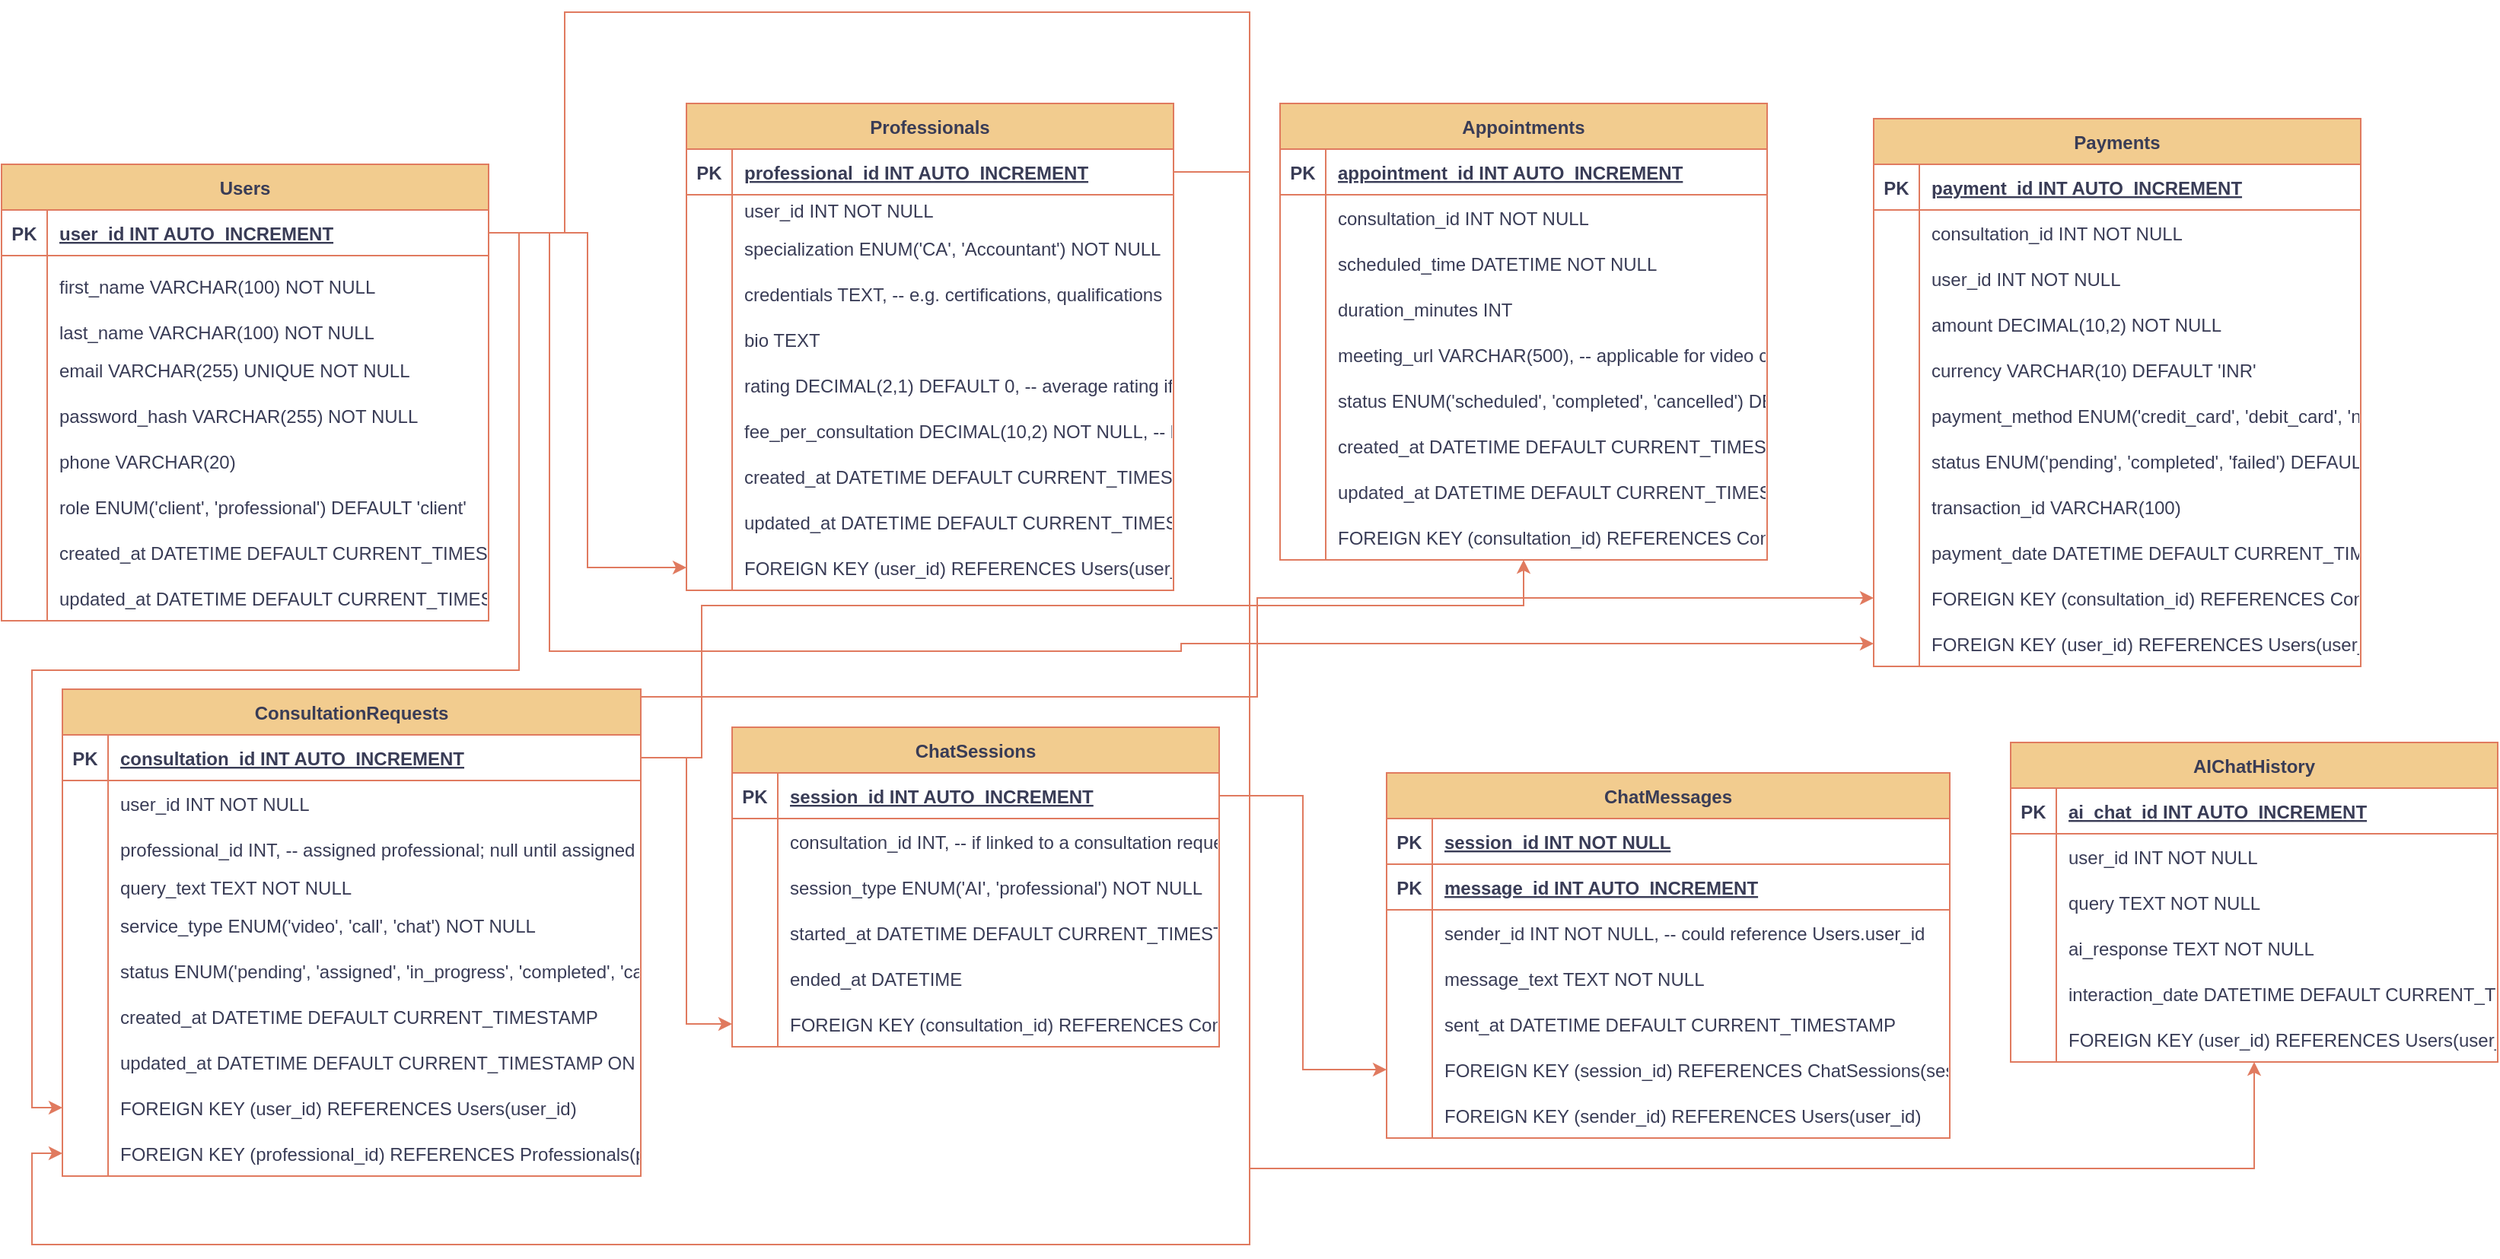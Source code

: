 <mxfile version="26.0.10">
  <diagram name="Page-1" id="jIUNQPQWunKFXDqd3MJM">
    <mxGraphModel dx="2600" dy="928" grid="1" gridSize="10" guides="1" tooltips="1" connect="1" arrows="1" fold="1" page="1" pageScale="1" pageWidth="850" pageHeight="1100" math="0" shadow="0">
      <root>
        <mxCell id="0" />
        <mxCell id="1" parent="0" />
        <mxCell id="cxLK35jCSkLCe3O0osBT-61" value="Users" style="shape=table;startSize=30;container=1;collapsible=1;childLayout=tableLayout;fixedRows=1;rowLines=0;fontStyle=1;align=center;resizeLast=1;labelBackgroundColor=none;fillColor=#F2CC8F;strokeColor=#E07A5F;fontColor=#393C56;" vertex="1" parent="1">
          <mxGeometry x="-460" y="310" width="320" height="300" as="geometry" />
        </mxCell>
        <mxCell id="cxLK35jCSkLCe3O0osBT-62" value="" style="shape=tableRow;horizontal=0;startSize=0;swimlaneHead=0;swimlaneBody=0;fillColor=none;collapsible=0;dropTarget=0;points=[[0,0.5],[1,0.5]];portConstraint=eastwest;strokeColor=#E07A5F;top=0;left=0;right=0;bottom=1;labelBackgroundColor=none;fontColor=#393C56;" vertex="1" parent="cxLK35jCSkLCe3O0osBT-61">
          <mxGeometry y="30" width="320" height="30" as="geometry" />
        </mxCell>
        <mxCell id="cxLK35jCSkLCe3O0osBT-63" value="PK" style="shape=partialRectangle;overflow=hidden;connectable=0;fillColor=none;strokeColor=#E07A5F;top=0;left=0;bottom=0;right=0;fontStyle=1;labelBackgroundColor=none;fontColor=#393C56;" vertex="1" parent="cxLK35jCSkLCe3O0osBT-62">
          <mxGeometry width="30" height="30" as="geometry">
            <mxRectangle width="30" height="30" as="alternateBounds" />
          </mxGeometry>
        </mxCell>
        <mxCell id="cxLK35jCSkLCe3O0osBT-64" value="user_id INT  AUTO_INCREMENT" style="shape=partialRectangle;overflow=hidden;connectable=0;fillColor=none;align=left;strokeColor=#E07A5F;top=0;left=0;bottom=0;right=0;spacingLeft=6;fontStyle=5;labelBackgroundColor=none;fontColor=#393C56;" vertex="1" parent="cxLK35jCSkLCe3O0osBT-62">
          <mxGeometry x="30" width="290" height="30" as="geometry">
            <mxRectangle width="290" height="30" as="alternateBounds" />
          </mxGeometry>
        </mxCell>
        <mxCell id="cxLK35jCSkLCe3O0osBT-65" value="" style="shape=tableRow;horizontal=0;startSize=0;swimlaneHead=0;swimlaneBody=0;fillColor=none;collapsible=0;dropTarget=0;points=[[0,0.5],[1,0.5]];portConstraint=eastwest;strokeColor=#E07A5F;top=0;left=0;right=0;bottom=0;labelBackgroundColor=none;fontColor=#393C56;" vertex="1" parent="cxLK35jCSkLCe3O0osBT-61">
          <mxGeometry y="60" width="320" height="40" as="geometry" />
        </mxCell>
        <mxCell id="cxLK35jCSkLCe3O0osBT-66" value="" style="shape=partialRectangle;overflow=hidden;connectable=0;fillColor=none;strokeColor=#E07A5F;top=0;left=0;bottom=0;right=0;labelBackgroundColor=none;fontColor=#393C56;" vertex="1" parent="cxLK35jCSkLCe3O0osBT-65">
          <mxGeometry width="30" height="40" as="geometry">
            <mxRectangle width="30" height="40" as="alternateBounds" />
          </mxGeometry>
        </mxCell>
        <mxCell id="cxLK35jCSkLCe3O0osBT-67" value="first_name VARCHAR(100) NOT NULL" style="shape=partialRectangle;overflow=hidden;connectable=0;fillColor=none;align=left;strokeColor=#E07A5F;top=0;left=0;bottom=0;right=0;spacingLeft=6;labelBackgroundColor=none;fontColor=#393C56;" vertex="1" parent="cxLK35jCSkLCe3O0osBT-65">
          <mxGeometry x="30" width="290" height="40" as="geometry">
            <mxRectangle width="290" height="40" as="alternateBounds" />
          </mxGeometry>
        </mxCell>
        <mxCell id="cxLK35jCSkLCe3O0osBT-68" value="" style="shape=tableRow;horizontal=0;startSize=0;swimlaneHead=0;swimlaneBody=0;fillColor=none;collapsible=0;dropTarget=0;points=[[0,0.5],[1,0.5]];portConstraint=eastwest;strokeColor=#E07A5F;top=0;left=0;right=0;bottom=0;labelBackgroundColor=none;fontColor=#393C56;" vertex="1" parent="cxLK35jCSkLCe3O0osBT-61">
          <mxGeometry y="100" width="320" height="20" as="geometry" />
        </mxCell>
        <mxCell id="cxLK35jCSkLCe3O0osBT-69" value="" style="shape=partialRectangle;overflow=hidden;connectable=0;fillColor=none;strokeColor=#E07A5F;top=0;left=0;bottom=0;right=0;labelBackgroundColor=none;fontColor=#393C56;" vertex="1" parent="cxLK35jCSkLCe3O0osBT-68">
          <mxGeometry width="30" height="20" as="geometry">
            <mxRectangle width="30" height="20" as="alternateBounds" />
          </mxGeometry>
        </mxCell>
        <mxCell id="cxLK35jCSkLCe3O0osBT-70" value="last_name VARCHAR(100) NOT NULL" style="shape=partialRectangle;overflow=hidden;connectable=0;fillColor=none;align=left;strokeColor=#E07A5F;top=0;left=0;bottom=0;right=0;spacingLeft=6;labelBackgroundColor=none;fontColor=#393C56;" vertex="1" parent="cxLK35jCSkLCe3O0osBT-68">
          <mxGeometry x="30" width="290" height="20" as="geometry">
            <mxRectangle width="290" height="20" as="alternateBounds" />
          </mxGeometry>
        </mxCell>
        <mxCell id="cxLK35jCSkLCe3O0osBT-71" value="" style="shape=tableRow;horizontal=0;startSize=0;swimlaneHead=0;swimlaneBody=0;fillColor=none;collapsible=0;dropTarget=0;points=[[0,0.5],[1,0.5]];portConstraint=eastwest;strokeColor=#E07A5F;top=0;left=0;right=0;bottom=0;labelBackgroundColor=none;fontColor=#393C56;" vertex="1" parent="cxLK35jCSkLCe3O0osBT-61">
          <mxGeometry y="120" width="320" height="30" as="geometry" />
        </mxCell>
        <mxCell id="cxLK35jCSkLCe3O0osBT-72" value="" style="shape=partialRectangle;overflow=hidden;connectable=0;fillColor=none;strokeColor=#E07A5F;top=0;left=0;bottom=0;right=0;labelBackgroundColor=none;fontColor=#393C56;" vertex="1" parent="cxLK35jCSkLCe3O0osBT-71">
          <mxGeometry width="30" height="30" as="geometry">
            <mxRectangle width="30" height="30" as="alternateBounds" />
          </mxGeometry>
        </mxCell>
        <mxCell id="cxLK35jCSkLCe3O0osBT-73" value="email VARCHAR(255) UNIQUE NOT NULL" style="shape=partialRectangle;overflow=hidden;connectable=0;fillColor=none;align=left;strokeColor=#E07A5F;top=0;left=0;bottom=0;right=0;spacingLeft=6;labelBackgroundColor=none;fontColor=#393C56;" vertex="1" parent="cxLK35jCSkLCe3O0osBT-71">
          <mxGeometry x="30" width="290" height="30" as="geometry">
            <mxRectangle width="290" height="30" as="alternateBounds" />
          </mxGeometry>
        </mxCell>
        <mxCell id="cxLK35jCSkLCe3O0osBT-74" value="" style="shape=tableRow;horizontal=0;startSize=0;swimlaneHead=0;swimlaneBody=0;fillColor=none;collapsible=0;dropTarget=0;points=[[0,0.5],[1,0.5]];portConstraint=eastwest;strokeColor=#E07A5F;top=0;left=0;right=0;bottom=0;labelBackgroundColor=none;fontColor=#393C56;" vertex="1" parent="cxLK35jCSkLCe3O0osBT-61">
          <mxGeometry y="150" width="320" height="30" as="geometry" />
        </mxCell>
        <mxCell id="cxLK35jCSkLCe3O0osBT-75" value="" style="shape=partialRectangle;overflow=hidden;connectable=0;fillColor=none;strokeColor=#E07A5F;top=0;left=0;bottom=0;right=0;labelBackgroundColor=none;fontColor=#393C56;" vertex="1" parent="cxLK35jCSkLCe3O0osBT-74">
          <mxGeometry width="30" height="30" as="geometry">
            <mxRectangle width="30" height="30" as="alternateBounds" />
          </mxGeometry>
        </mxCell>
        <mxCell id="cxLK35jCSkLCe3O0osBT-76" value="password_hash VARCHAR(255) NOT NULL" style="shape=partialRectangle;overflow=hidden;connectable=0;fillColor=none;align=left;strokeColor=#E07A5F;top=0;left=0;bottom=0;right=0;spacingLeft=6;labelBackgroundColor=none;fontColor=#393C56;" vertex="1" parent="cxLK35jCSkLCe3O0osBT-74">
          <mxGeometry x="30" width="290" height="30" as="geometry">
            <mxRectangle width="290" height="30" as="alternateBounds" />
          </mxGeometry>
        </mxCell>
        <mxCell id="cxLK35jCSkLCe3O0osBT-77" value="" style="shape=tableRow;horizontal=0;startSize=0;swimlaneHead=0;swimlaneBody=0;fillColor=none;collapsible=0;dropTarget=0;points=[[0,0.5],[1,0.5]];portConstraint=eastwest;strokeColor=#E07A5F;top=0;left=0;right=0;bottom=0;labelBackgroundColor=none;fontColor=#393C56;" vertex="1" parent="cxLK35jCSkLCe3O0osBT-61">
          <mxGeometry y="180" width="320" height="30" as="geometry" />
        </mxCell>
        <mxCell id="cxLK35jCSkLCe3O0osBT-78" value="" style="shape=partialRectangle;overflow=hidden;connectable=0;fillColor=none;strokeColor=#E07A5F;top=0;left=0;bottom=0;right=0;labelBackgroundColor=none;fontColor=#393C56;" vertex="1" parent="cxLK35jCSkLCe3O0osBT-77">
          <mxGeometry width="30" height="30" as="geometry">
            <mxRectangle width="30" height="30" as="alternateBounds" />
          </mxGeometry>
        </mxCell>
        <mxCell id="cxLK35jCSkLCe3O0osBT-79" value="phone VARCHAR(20)" style="shape=partialRectangle;overflow=hidden;connectable=0;fillColor=none;align=left;strokeColor=#E07A5F;top=0;left=0;bottom=0;right=0;spacingLeft=6;labelBackgroundColor=none;fontColor=#393C56;" vertex="1" parent="cxLK35jCSkLCe3O0osBT-77">
          <mxGeometry x="30" width="290" height="30" as="geometry">
            <mxRectangle width="290" height="30" as="alternateBounds" />
          </mxGeometry>
        </mxCell>
        <mxCell id="cxLK35jCSkLCe3O0osBT-80" value="" style="shape=tableRow;horizontal=0;startSize=0;swimlaneHead=0;swimlaneBody=0;fillColor=none;collapsible=0;dropTarget=0;points=[[0,0.5],[1,0.5]];portConstraint=eastwest;strokeColor=#E07A5F;top=0;left=0;right=0;bottom=0;labelBackgroundColor=none;fontColor=#393C56;" vertex="1" parent="cxLK35jCSkLCe3O0osBT-61">
          <mxGeometry y="210" width="320" height="30" as="geometry" />
        </mxCell>
        <mxCell id="cxLK35jCSkLCe3O0osBT-81" value="" style="shape=partialRectangle;overflow=hidden;connectable=0;fillColor=none;strokeColor=#E07A5F;top=0;left=0;bottom=0;right=0;labelBackgroundColor=none;fontColor=#393C56;" vertex="1" parent="cxLK35jCSkLCe3O0osBT-80">
          <mxGeometry width="30" height="30" as="geometry">
            <mxRectangle width="30" height="30" as="alternateBounds" />
          </mxGeometry>
        </mxCell>
        <mxCell id="cxLK35jCSkLCe3O0osBT-82" value="role ENUM(&#39;client&#39;, &#39;professional&#39;) DEFAULT &#39;client&#39;" style="shape=partialRectangle;overflow=hidden;connectable=0;fillColor=none;align=left;strokeColor=#E07A5F;top=0;left=0;bottom=0;right=0;spacingLeft=6;labelBackgroundColor=none;fontColor=#393C56;" vertex="1" parent="cxLK35jCSkLCe3O0osBT-80">
          <mxGeometry x="30" width="290" height="30" as="geometry">
            <mxRectangle width="290" height="30" as="alternateBounds" />
          </mxGeometry>
        </mxCell>
        <mxCell id="cxLK35jCSkLCe3O0osBT-83" value="" style="shape=tableRow;horizontal=0;startSize=0;swimlaneHead=0;swimlaneBody=0;fillColor=none;collapsible=0;dropTarget=0;points=[[0,0.5],[1,0.5]];portConstraint=eastwest;strokeColor=#E07A5F;top=0;left=0;right=0;bottom=0;labelBackgroundColor=none;fontColor=#393C56;" vertex="1" parent="cxLK35jCSkLCe3O0osBT-61">
          <mxGeometry y="240" width="320" height="30" as="geometry" />
        </mxCell>
        <mxCell id="cxLK35jCSkLCe3O0osBT-84" value="" style="shape=partialRectangle;overflow=hidden;connectable=0;fillColor=none;strokeColor=#E07A5F;top=0;left=0;bottom=0;right=0;labelBackgroundColor=none;fontColor=#393C56;" vertex="1" parent="cxLK35jCSkLCe3O0osBT-83">
          <mxGeometry width="30" height="30" as="geometry">
            <mxRectangle width="30" height="30" as="alternateBounds" />
          </mxGeometry>
        </mxCell>
        <mxCell id="cxLK35jCSkLCe3O0osBT-85" value="created_at DATETIME DEFAULT CURRENT_TIMESTAMP" style="shape=partialRectangle;overflow=hidden;connectable=0;fillColor=none;align=left;strokeColor=#E07A5F;top=0;left=0;bottom=0;right=0;spacingLeft=6;labelBackgroundColor=none;fontColor=#393C56;" vertex="1" parent="cxLK35jCSkLCe3O0osBT-83">
          <mxGeometry x="30" width="290" height="30" as="geometry">
            <mxRectangle width="290" height="30" as="alternateBounds" />
          </mxGeometry>
        </mxCell>
        <mxCell id="cxLK35jCSkLCe3O0osBT-86" value="" style="shape=tableRow;horizontal=0;startSize=0;swimlaneHead=0;swimlaneBody=0;fillColor=none;collapsible=0;dropTarget=0;points=[[0,0.5],[1,0.5]];portConstraint=eastwest;strokeColor=#E07A5F;top=0;left=0;right=0;bottom=0;labelBackgroundColor=none;fontColor=#393C56;" vertex="1" parent="cxLK35jCSkLCe3O0osBT-61">
          <mxGeometry y="270" width="320" height="30" as="geometry" />
        </mxCell>
        <mxCell id="cxLK35jCSkLCe3O0osBT-87" value="" style="shape=partialRectangle;overflow=hidden;connectable=0;fillColor=none;strokeColor=#E07A5F;top=0;left=0;bottom=0;right=0;labelBackgroundColor=none;fontColor=#393C56;" vertex="1" parent="cxLK35jCSkLCe3O0osBT-86">
          <mxGeometry width="30" height="30" as="geometry">
            <mxRectangle width="30" height="30" as="alternateBounds" />
          </mxGeometry>
        </mxCell>
        <mxCell id="cxLK35jCSkLCe3O0osBT-88" value="updated_at DATETIME DEFAULT CURRENT_TIMESTAMP ON UPDATE CURRENT_TIMESTAMP" style="shape=partialRectangle;overflow=hidden;connectable=0;fillColor=none;align=left;strokeColor=#E07A5F;top=0;left=0;bottom=0;right=0;spacingLeft=6;labelBackgroundColor=none;fontColor=#393C56;" vertex="1" parent="cxLK35jCSkLCe3O0osBT-86">
          <mxGeometry x="30" width="290" height="30" as="geometry">
            <mxRectangle width="290" height="30" as="alternateBounds" />
          </mxGeometry>
        </mxCell>
        <mxCell id="cxLK35jCSkLCe3O0osBT-90" value="Professionals" style="shape=table;startSize=30;container=1;collapsible=1;childLayout=tableLayout;fixedRows=1;rowLines=0;fontStyle=1;align=center;resizeLast=1;labelBackgroundColor=none;fillColor=#F2CC8F;strokeColor=#E07A5F;fontColor=#393C56;" vertex="1" parent="1">
          <mxGeometry x="-10" y="270" width="320" height="320" as="geometry" />
        </mxCell>
        <mxCell id="cxLK35jCSkLCe3O0osBT-91" value="" style="shape=tableRow;horizontal=0;startSize=0;swimlaneHead=0;swimlaneBody=0;fillColor=none;collapsible=0;dropTarget=0;points=[[0,0.5],[1,0.5]];portConstraint=eastwest;strokeColor=#E07A5F;top=0;left=0;right=0;bottom=1;labelBackgroundColor=none;fontColor=#393C56;" vertex="1" parent="cxLK35jCSkLCe3O0osBT-90">
          <mxGeometry y="30" width="320" height="30" as="geometry" />
        </mxCell>
        <mxCell id="cxLK35jCSkLCe3O0osBT-92" value="PK" style="shape=partialRectangle;overflow=hidden;connectable=0;fillColor=none;strokeColor=#E07A5F;top=0;left=0;bottom=0;right=0;fontStyle=1;labelBackgroundColor=none;fontColor=#393C56;" vertex="1" parent="cxLK35jCSkLCe3O0osBT-91">
          <mxGeometry width="30" height="30" as="geometry">
            <mxRectangle width="30" height="30" as="alternateBounds" />
          </mxGeometry>
        </mxCell>
        <mxCell id="cxLK35jCSkLCe3O0osBT-93" value="professional_id INT  AUTO_INCREMENT" style="shape=partialRectangle;overflow=hidden;connectable=0;fillColor=none;align=left;strokeColor=#E07A5F;top=0;left=0;bottom=0;right=0;spacingLeft=6;fontStyle=5;labelBackgroundColor=none;fontColor=#393C56;" vertex="1" parent="cxLK35jCSkLCe3O0osBT-91">
          <mxGeometry x="30" width="290" height="30" as="geometry">
            <mxRectangle width="290" height="30" as="alternateBounds" />
          </mxGeometry>
        </mxCell>
        <mxCell id="cxLK35jCSkLCe3O0osBT-94" value="" style="shape=tableRow;horizontal=0;startSize=0;swimlaneHead=0;swimlaneBody=0;fillColor=none;collapsible=0;dropTarget=0;points=[[0,0.5],[1,0.5]];portConstraint=eastwest;strokeColor=#E07A5F;top=0;left=0;right=0;bottom=0;labelBackgroundColor=none;fontColor=#393C56;" vertex="1" parent="cxLK35jCSkLCe3O0osBT-90">
          <mxGeometry y="60" width="320" height="20" as="geometry" />
        </mxCell>
        <mxCell id="cxLK35jCSkLCe3O0osBT-95" value="" style="shape=partialRectangle;overflow=hidden;connectable=0;fillColor=none;strokeColor=#E07A5F;top=0;left=0;bottom=0;right=0;labelBackgroundColor=none;fontColor=#393C56;" vertex="1" parent="cxLK35jCSkLCe3O0osBT-94">
          <mxGeometry width="30" height="20" as="geometry">
            <mxRectangle width="30" height="20" as="alternateBounds" />
          </mxGeometry>
        </mxCell>
        <mxCell id="cxLK35jCSkLCe3O0osBT-96" value="user_id INT NOT NULL" style="shape=partialRectangle;overflow=hidden;connectable=0;fillColor=none;align=left;strokeColor=#E07A5F;top=0;left=0;bottom=0;right=0;spacingLeft=6;labelBackgroundColor=none;fontColor=#393C56;" vertex="1" parent="cxLK35jCSkLCe3O0osBT-94">
          <mxGeometry x="30" width="290" height="20" as="geometry">
            <mxRectangle width="290" height="20" as="alternateBounds" />
          </mxGeometry>
        </mxCell>
        <mxCell id="cxLK35jCSkLCe3O0osBT-97" value="" style="shape=tableRow;horizontal=0;startSize=0;swimlaneHead=0;swimlaneBody=0;fillColor=none;collapsible=0;dropTarget=0;points=[[0,0.5],[1,0.5]];portConstraint=eastwest;strokeColor=#E07A5F;top=0;left=0;right=0;bottom=0;labelBackgroundColor=none;fontColor=#393C56;" vertex="1" parent="cxLK35jCSkLCe3O0osBT-90">
          <mxGeometry y="80" width="320" height="30" as="geometry" />
        </mxCell>
        <mxCell id="cxLK35jCSkLCe3O0osBT-98" value="" style="shape=partialRectangle;overflow=hidden;connectable=0;fillColor=none;strokeColor=#E07A5F;top=0;left=0;bottom=0;right=0;labelBackgroundColor=none;fontColor=#393C56;" vertex="1" parent="cxLK35jCSkLCe3O0osBT-97">
          <mxGeometry width="30" height="30" as="geometry">
            <mxRectangle width="30" height="30" as="alternateBounds" />
          </mxGeometry>
        </mxCell>
        <mxCell id="cxLK35jCSkLCe3O0osBT-99" value="specialization ENUM(&#39;CA&#39;, &#39;Accountant&#39;) NOT NULL" style="shape=partialRectangle;overflow=hidden;connectable=0;fillColor=none;align=left;strokeColor=#E07A5F;top=0;left=0;bottom=0;right=0;spacingLeft=6;labelBackgroundColor=none;fontColor=#393C56;" vertex="1" parent="cxLK35jCSkLCe3O0osBT-97">
          <mxGeometry x="30" width="290" height="30" as="geometry">
            <mxRectangle width="290" height="30" as="alternateBounds" />
          </mxGeometry>
        </mxCell>
        <mxCell id="cxLK35jCSkLCe3O0osBT-100" value="" style="shape=tableRow;horizontal=0;startSize=0;swimlaneHead=0;swimlaneBody=0;fillColor=none;collapsible=0;dropTarget=0;points=[[0,0.5],[1,0.5]];portConstraint=eastwest;strokeColor=#E07A5F;top=0;left=0;right=0;bottom=0;labelBackgroundColor=none;fontColor=#393C56;" vertex="1" parent="cxLK35jCSkLCe3O0osBT-90">
          <mxGeometry y="110" width="320" height="30" as="geometry" />
        </mxCell>
        <mxCell id="cxLK35jCSkLCe3O0osBT-101" value="" style="shape=partialRectangle;overflow=hidden;connectable=0;fillColor=none;strokeColor=#E07A5F;top=0;left=0;bottom=0;right=0;labelBackgroundColor=none;fontColor=#393C56;" vertex="1" parent="cxLK35jCSkLCe3O0osBT-100">
          <mxGeometry width="30" height="30" as="geometry">
            <mxRectangle width="30" height="30" as="alternateBounds" />
          </mxGeometry>
        </mxCell>
        <mxCell id="cxLK35jCSkLCe3O0osBT-102" value="credentials TEXT,              -- e.g. certifications, qualifications" style="shape=partialRectangle;overflow=hidden;connectable=0;fillColor=none;align=left;strokeColor=#E07A5F;top=0;left=0;bottom=0;right=0;spacingLeft=6;labelBackgroundColor=none;fontColor=#393C56;" vertex="1" parent="cxLK35jCSkLCe3O0osBT-100">
          <mxGeometry x="30" width="290" height="30" as="geometry">
            <mxRectangle width="290" height="30" as="alternateBounds" />
          </mxGeometry>
        </mxCell>
        <mxCell id="cxLK35jCSkLCe3O0osBT-103" value="" style="shape=tableRow;horizontal=0;startSize=0;swimlaneHead=0;swimlaneBody=0;fillColor=none;collapsible=0;dropTarget=0;points=[[0,0.5],[1,0.5]];portConstraint=eastwest;strokeColor=#E07A5F;top=0;left=0;right=0;bottom=0;labelBackgroundColor=none;fontColor=#393C56;" vertex="1" parent="cxLK35jCSkLCe3O0osBT-90">
          <mxGeometry y="140" width="320" height="30" as="geometry" />
        </mxCell>
        <mxCell id="cxLK35jCSkLCe3O0osBT-104" value="" style="shape=partialRectangle;overflow=hidden;connectable=0;fillColor=none;strokeColor=#E07A5F;top=0;left=0;bottom=0;right=0;labelBackgroundColor=none;fontColor=#393C56;" vertex="1" parent="cxLK35jCSkLCe3O0osBT-103">
          <mxGeometry width="30" height="30" as="geometry">
            <mxRectangle width="30" height="30" as="alternateBounds" />
          </mxGeometry>
        </mxCell>
        <mxCell id="cxLK35jCSkLCe3O0osBT-105" value="bio TEXT" style="shape=partialRectangle;overflow=hidden;connectable=0;fillColor=none;align=left;strokeColor=#E07A5F;top=0;left=0;bottom=0;right=0;spacingLeft=6;labelBackgroundColor=none;fontColor=#393C56;" vertex="1" parent="cxLK35jCSkLCe3O0osBT-103">
          <mxGeometry x="30" width="290" height="30" as="geometry">
            <mxRectangle width="290" height="30" as="alternateBounds" />
          </mxGeometry>
        </mxCell>
        <mxCell id="cxLK35jCSkLCe3O0osBT-106" value="" style="shape=tableRow;horizontal=0;startSize=0;swimlaneHead=0;swimlaneBody=0;fillColor=none;collapsible=0;dropTarget=0;points=[[0,0.5],[1,0.5]];portConstraint=eastwest;strokeColor=#E07A5F;top=0;left=0;right=0;bottom=0;labelBackgroundColor=none;fontColor=#393C56;" vertex="1" parent="cxLK35jCSkLCe3O0osBT-90">
          <mxGeometry y="170" width="320" height="30" as="geometry" />
        </mxCell>
        <mxCell id="cxLK35jCSkLCe3O0osBT-107" value="" style="shape=partialRectangle;overflow=hidden;connectable=0;fillColor=none;strokeColor=#E07A5F;top=0;left=0;bottom=0;right=0;labelBackgroundColor=none;fontColor=#393C56;" vertex="1" parent="cxLK35jCSkLCe3O0osBT-106">
          <mxGeometry width="30" height="30" as="geometry">
            <mxRectangle width="30" height="30" as="alternateBounds" />
          </mxGeometry>
        </mxCell>
        <mxCell id="cxLK35jCSkLCe3O0osBT-108" value="rating DECIMAL(2,1) DEFAULT 0,   -- average rating if you wish to allow reviews" style="shape=partialRectangle;overflow=hidden;connectable=0;fillColor=none;align=left;strokeColor=#E07A5F;top=0;left=0;bottom=0;right=0;spacingLeft=6;labelBackgroundColor=none;fontColor=#393C56;" vertex="1" parent="cxLK35jCSkLCe3O0osBT-106">
          <mxGeometry x="30" width="290" height="30" as="geometry">
            <mxRectangle width="290" height="30" as="alternateBounds" />
          </mxGeometry>
        </mxCell>
        <mxCell id="cxLK35jCSkLCe3O0osBT-109" value="" style="shape=tableRow;horizontal=0;startSize=0;swimlaneHead=0;swimlaneBody=0;fillColor=none;collapsible=0;dropTarget=0;points=[[0,0.5],[1,0.5]];portConstraint=eastwest;strokeColor=#E07A5F;top=0;left=0;right=0;bottom=0;labelBackgroundColor=none;fontColor=#393C56;" vertex="1" parent="cxLK35jCSkLCe3O0osBT-90">
          <mxGeometry y="200" width="320" height="30" as="geometry" />
        </mxCell>
        <mxCell id="cxLK35jCSkLCe3O0osBT-110" value="" style="shape=partialRectangle;overflow=hidden;connectable=0;fillColor=none;strokeColor=#E07A5F;top=0;left=0;bottom=0;right=0;labelBackgroundColor=none;fontColor=#393C56;" vertex="1" parent="cxLK35jCSkLCe3O0osBT-109">
          <mxGeometry width="30" height="30" as="geometry">
            <mxRectangle width="30" height="30" as="alternateBounds" />
          </mxGeometry>
        </mxCell>
        <mxCell id="cxLK35jCSkLCe3O0osBT-111" value="fee_per_consultation DECIMAL(10,2) NOT NULL,  -- base fee (in INR)" style="shape=partialRectangle;overflow=hidden;connectable=0;fillColor=none;align=left;strokeColor=#E07A5F;top=0;left=0;bottom=0;right=0;spacingLeft=6;labelBackgroundColor=none;fontColor=#393C56;" vertex="1" parent="cxLK35jCSkLCe3O0osBT-109">
          <mxGeometry x="30" width="290" height="30" as="geometry">
            <mxRectangle width="290" height="30" as="alternateBounds" />
          </mxGeometry>
        </mxCell>
        <mxCell id="cxLK35jCSkLCe3O0osBT-112" value="" style="shape=tableRow;horizontal=0;startSize=0;swimlaneHead=0;swimlaneBody=0;fillColor=none;collapsible=0;dropTarget=0;points=[[0,0.5],[1,0.5]];portConstraint=eastwest;strokeColor=#E07A5F;top=0;left=0;right=0;bottom=0;labelBackgroundColor=none;fontColor=#393C56;" vertex="1" parent="cxLK35jCSkLCe3O0osBT-90">
          <mxGeometry y="230" width="320" height="30" as="geometry" />
        </mxCell>
        <mxCell id="cxLK35jCSkLCe3O0osBT-113" value="" style="shape=partialRectangle;overflow=hidden;connectable=0;fillColor=none;strokeColor=#E07A5F;top=0;left=0;bottom=0;right=0;labelBackgroundColor=none;fontColor=#393C56;" vertex="1" parent="cxLK35jCSkLCe3O0osBT-112">
          <mxGeometry width="30" height="30" as="geometry">
            <mxRectangle width="30" height="30" as="alternateBounds" />
          </mxGeometry>
        </mxCell>
        <mxCell id="cxLK35jCSkLCe3O0osBT-114" value="created_at DATETIME DEFAULT CURRENT_TIMESTAMP" style="shape=partialRectangle;overflow=hidden;connectable=0;fillColor=none;align=left;strokeColor=#E07A5F;top=0;left=0;bottom=0;right=0;spacingLeft=6;labelBackgroundColor=none;fontColor=#393C56;" vertex="1" parent="cxLK35jCSkLCe3O0osBT-112">
          <mxGeometry x="30" width="290" height="30" as="geometry">
            <mxRectangle width="290" height="30" as="alternateBounds" />
          </mxGeometry>
        </mxCell>
        <mxCell id="cxLK35jCSkLCe3O0osBT-115" value="" style="shape=tableRow;horizontal=0;startSize=0;swimlaneHead=0;swimlaneBody=0;fillColor=none;collapsible=0;dropTarget=0;points=[[0,0.5],[1,0.5]];portConstraint=eastwest;strokeColor=#E07A5F;top=0;left=0;right=0;bottom=0;labelBackgroundColor=none;fontColor=#393C56;" vertex="1" parent="cxLK35jCSkLCe3O0osBT-90">
          <mxGeometry y="260" width="320" height="30" as="geometry" />
        </mxCell>
        <mxCell id="cxLK35jCSkLCe3O0osBT-116" value="" style="shape=partialRectangle;overflow=hidden;connectable=0;fillColor=none;strokeColor=#E07A5F;top=0;left=0;bottom=0;right=0;labelBackgroundColor=none;fontColor=#393C56;" vertex="1" parent="cxLK35jCSkLCe3O0osBT-115">
          <mxGeometry width="30" height="30" as="geometry">
            <mxRectangle width="30" height="30" as="alternateBounds" />
          </mxGeometry>
        </mxCell>
        <mxCell id="cxLK35jCSkLCe3O0osBT-117" value="updated_at DATETIME DEFAULT CURRENT_TIMESTAMP ON UPDATE CURRENT_TIMESTAMP" style="shape=partialRectangle;overflow=hidden;connectable=0;fillColor=none;align=left;strokeColor=#E07A5F;top=0;left=0;bottom=0;right=0;spacingLeft=6;labelBackgroundColor=none;fontColor=#393C56;" vertex="1" parent="cxLK35jCSkLCe3O0osBT-115">
          <mxGeometry x="30" width="290" height="30" as="geometry">
            <mxRectangle width="290" height="30" as="alternateBounds" />
          </mxGeometry>
        </mxCell>
        <mxCell id="cxLK35jCSkLCe3O0osBT-118" value="" style="shape=tableRow;horizontal=0;startSize=0;swimlaneHead=0;swimlaneBody=0;fillColor=none;collapsible=0;dropTarget=0;points=[[0,0.5],[1,0.5]];portConstraint=eastwest;strokeColor=#E07A5F;top=0;left=0;right=0;bottom=0;labelBackgroundColor=none;fontColor=#393C56;" vertex="1" parent="cxLK35jCSkLCe3O0osBT-90">
          <mxGeometry y="290" width="320" height="30" as="geometry" />
        </mxCell>
        <mxCell id="cxLK35jCSkLCe3O0osBT-119" value="" style="shape=partialRectangle;overflow=hidden;connectable=0;fillColor=none;strokeColor=#E07A5F;top=0;left=0;bottom=0;right=0;labelBackgroundColor=none;fontColor=#393C56;" vertex="1" parent="cxLK35jCSkLCe3O0osBT-118">
          <mxGeometry width="30" height="30" as="geometry">
            <mxRectangle width="30" height="30" as="alternateBounds" />
          </mxGeometry>
        </mxCell>
        <mxCell id="cxLK35jCSkLCe3O0osBT-120" value="FOREIGN KEY (user_id) REFERENCES Users(user_id)" style="shape=partialRectangle;overflow=hidden;connectable=0;fillColor=none;align=left;strokeColor=#E07A5F;top=0;left=0;bottom=0;right=0;spacingLeft=6;labelBackgroundColor=none;fontColor=#393C56;" vertex="1" parent="cxLK35jCSkLCe3O0osBT-118">
          <mxGeometry x="30" width="290" height="30" as="geometry">
            <mxRectangle width="290" height="30" as="alternateBounds" />
          </mxGeometry>
        </mxCell>
        <mxCell id="cxLK35jCSkLCe3O0osBT-121" value="ConsultationRequests" style="shape=table;startSize=30;container=1;collapsible=1;childLayout=tableLayout;fixedRows=1;rowLines=0;fontStyle=1;align=center;resizeLast=1;labelBackgroundColor=none;fillColor=#F2CC8F;strokeColor=#E07A5F;fontColor=#393C56;" vertex="1" parent="1">
          <mxGeometry x="-420" y="655" width="380" height="320" as="geometry" />
        </mxCell>
        <mxCell id="cxLK35jCSkLCe3O0osBT-122" value="" style="shape=tableRow;horizontal=0;startSize=0;swimlaneHead=0;swimlaneBody=0;fillColor=none;collapsible=0;dropTarget=0;points=[[0,0.5],[1,0.5]];portConstraint=eastwest;strokeColor=#E07A5F;top=0;left=0;right=0;bottom=1;labelBackgroundColor=none;fontColor=#393C56;" vertex="1" parent="cxLK35jCSkLCe3O0osBT-121">
          <mxGeometry y="30" width="380" height="30" as="geometry" />
        </mxCell>
        <mxCell id="cxLK35jCSkLCe3O0osBT-123" value="PK" style="shape=partialRectangle;overflow=hidden;connectable=0;fillColor=none;strokeColor=#E07A5F;top=0;left=0;bottom=0;right=0;fontStyle=1;labelBackgroundColor=none;fontColor=#393C56;" vertex="1" parent="cxLK35jCSkLCe3O0osBT-122">
          <mxGeometry width="30" height="30" as="geometry">
            <mxRectangle width="30" height="30" as="alternateBounds" />
          </mxGeometry>
        </mxCell>
        <mxCell id="cxLK35jCSkLCe3O0osBT-124" value="consultation_id INT  AUTO_INCREMENT" style="shape=partialRectangle;overflow=hidden;connectable=0;fillColor=none;align=left;strokeColor=#E07A5F;top=0;left=0;bottom=0;right=0;spacingLeft=6;fontStyle=5;labelBackgroundColor=none;fontColor=#393C56;" vertex="1" parent="cxLK35jCSkLCe3O0osBT-122">
          <mxGeometry x="30" width="350" height="30" as="geometry">
            <mxRectangle width="350" height="30" as="alternateBounds" />
          </mxGeometry>
        </mxCell>
        <mxCell id="cxLK35jCSkLCe3O0osBT-125" value="" style="shape=tableRow;horizontal=0;startSize=0;swimlaneHead=0;swimlaneBody=0;fillColor=none;collapsible=0;dropTarget=0;points=[[0,0.5],[1,0.5]];portConstraint=eastwest;strokeColor=#E07A5F;top=0;left=0;right=0;bottom=0;labelBackgroundColor=none;fontColor=#393C56;" vertex="1" parent="cxLK35jCSkLCe3O0osBT-121">
          <mxGeometry y="60" width="380" height="30" as="geometry" />
        </mxCell>
        <mxCell id="cxLK35jCSkLCe3O0osBT-126" value="" style="shape=partialRectangle;overflow=hidden;connectable=0;fillColor=none;strokeColor=#E07A5F;top=0;left=0;bottom=0;right=0;labelBackgroundColor=none;fontColor=#393C56;" vertex="1" parent="cxLK35jCSkLCe3O0osBT-125">
          <mxGeometry width="30" height="30" as="geometry">
            <mxRectangle width="30" height="30" as="alternateBounds" />
          </mxGeometry>
        </mxCell>
        <mxCell id="cxLK35jCSkLCe3O0osBT-127" value="user_id INT NOT NULL" style="shape=partialRectangle;overflow=hidden;connectable=0;fillColor=none;align=left;strokeColor=#E07A5F;top=0;left=0;bottom=0;right=0;spacingLeft=6;labelBackgroundColor=none;fontColor=#393C56;" vertex="1" parent="cxLK35jCSkLCe3O0osBT-125">
          <mxGeometry x="30" width="350" height="30" as="geometry">
            <mxRectangle width="350" height="30" as="alternateBounds" />
          </mxGeometry>
        </mxCell>
        <mxCell id="cxLK35jCSkLCe3O0osBT-128" value="" style="shape=tableRow;horizontal=0;startSize=0;swimlaneHead=0;swimlaneBody=0;fillColor=none;collapsible=0;dropTarget=0;points=[[0,0.5],[1,0.5]];portConstraint=eastwest;strokeColor=#E07A5F;top=0;left=0;right=0;bottom=0;labelBackgroundColor=none;fontColor=#393C56;" vertex="1" parent="cxLK35jCSkLCe3O0osBT-121">
          <mxGeometry y="90" width="380" height="30" as="geometry" />
        </mxCell>
        <mxCell id="cxLK35jCSkLCe3O0osBT-129" value="" style="shape=partialRectangle;overflow=hidden;connectable=0;fillColor=none;strokeColor=#E07A5F;top=0;left=0;bottom=0;right=0;labelBackgroundColor=none;fontColor=#393C56;" vertex="1" parent="cxLK35jCSkLCe3O0osBT-128">
          <mxGeometry width="30" height="30" as="geometry">
            <mxRectangle width="30" height="30" as="alternateBounds" />
          </mxGeometry>
        </mxCell>
        <mxCell id="cxLK35jCSkLCe3O0osBT-130" value="professional_id INT,  -- assigned professional; null until assigned" style="shape=partialRectangle;overflow=hidden;connectable=0;fillColor=none;align=left;strokeColor=#E07A5F;top=0;left=0;bottom=0;right=0;spacingLeft=6;labelBackgroundColor=none;fontColor=#393C56;" vertex="1" parent="cxLK35jCSkLCe3O0osBT-128">
          <mxGeometry x="30" width="350" height="30" as="geometry">
            <mxRectangle width="350" height="30" as="alternateBounds" />
          </mxGeometry>
        </mxCell>
        <mxCell id="cxLK35jCSkLCe3O0osBT-131" value="" style="shape=tableRow;horizontal=0;startSize=0;swimlaneHead=0;swimlaneBody=0;fillColor=none;collapsible=0;dropTarget=0;points=[[0,0.5],[1,0.5]];portConstraint=eastwest;strokeColor=#E07A5F;top=0;left=0;right=0;bottom=0;labelBackgroundColor=none;fontColor=#393C56;" vertex="1" parent="cxLK35jCSkLCe3O0osBT-121">
          <mxGeometry y="120" width="380" height="20" as="geometry" />
        </mxCell>
        <mxCell id="cxLK35jCSkLCe3O0osBT-132" value="" style="shape=partialRectangle;overflow=hidden;connectable=0;fillColor=none;strokeColor=#E07A5F;top=0;left=0;bottom=0;right=0;labelBackgroundColor=none;fontColor=#393C56;" vertex="1" parent="cxLK35jCSkLCe3O0osBT-131">
          <mxGeometry width="30" height="20" as="geometry">
            <mxRectangle width="30" height="20" as="alternateBounds" />
          </mxGeometry>
        </mxCell>
        <mxCell id="cxLK35jCSkLCe3O0osBT-133" value="query_text TEXT NOT NULL" style="shape=partialRectangle;overflow=hidden;connectable=0;fillColor=none;align=left;strokeColor=#E07A5F;top=0;left=0;bottom=0;right=0;spacingLeft=6;labelBackgroundColor=none;fontColor=#393C56;" vertex="1" parent="cxLK35jCSkLCe3O0osBT-131">
          <mxGeometry x="30" width="350" height="20" as="geometry">
            <mxRectangle width="350" height="20" as="alternateBounds" />
          </mxGeometry>
        </mxCell>
        <mxCell id="cxLK35jCSkLCe3O0osBT-134" value="" style="shape=tableRow;horizontal=0;startSize=0;swimlaneHead=0;swimlaneBody=0;fillColor=none;collapsible=0;dropTarget=0;points=[[0,0.5],[1,0.5]];portConstraint=eastwest;strokeColor=#E07A5F;top=0;left=0;right=0;bottom=0;labelBackgroundColor=none;fontColor=#393C56;" vertex="1" parent="cxLK35jCSkLCe3O0osBT-121">
          <mxGeometry y="140" width="380" height="30" as="geometry" />
        </mxCell>
        <mxCell id="cxLK35jCSkLCe3O0osBT-135" value="" style="shape=partialRectangle;overflow=hidden;connectable=0;fillColor=none;strokeColor=#E07A5F;top=0;left=0;bottom=0;right=0;labelBackgroundColor=none;fontColor=#393C56;" vertex="1" parent="cxLK35jCSkLCe3O0osBT-134">
          <mxGeometry width="30" height="30" as="geometry">
            <mxRectangle width="30" height="30" as="alternateBounds" />
          </mxGeometry>
        </mxCell>
        <mxCell id="cxLK35jCSkLCe3O0osBT-136" value="service_type ENUM(&#39;video&#39;, &#39;call&#39;, &#39;chat&#39;) NOT NULL" style="shape=partialRectangle;overflow=hidden;connectable=0;fillColor=none;align=left;strokeColor=#E07A5F;top=0;left=0;bottom=0;right=0;spacingLeft=6;labelBackgroundColor=none;fontColor=#393C56;" vertex="1" parent="cxLK35jCSkLCe3O0osBT-134">
          <mxGeometry x="30" width="350" height="30" as="geometry">
            <mxRectangle width="350" height="30" as="alternateBounds" />
          </mxGeometry>
        </mxCell>
        <mxCell id="cxLK35jCSkLCe3O0osBT-137" value="" style="shape=tableRow;horizontal=0;startSize=0;swimlaneHead=0;swimlaneBody=0;fillColor=none;collapsible=0;dropTarget=0;points=[[0,0.5],[1,0.5]];portConstraint=eastwest;strokeColor=#E07A5F;top=0;left=0;right=0;bottom=0;labelBackgroundColor=none;fontColor=#393C56;" vertex="1" parent="cxLK35jCSkLCe3O0osBT-121">
          <mxGeometry y="170" width="380" height="30" as="geometry" />
        </mxCell>
        <mxCell id="cxLK35jCSkLCe3O0osBT-138" value="" style="shape=partialRectangle;overflow=hidden;connectable=0;fillColor=none;strokeColor=#E07A5F;top=0;left=0;bottom=0;right=0;labelBackgroundColor=none;fontColor=#393C56;" vertex="1" parent="cxLK35jCSkLCe3O0osBT-137">
          <mxGeometry width="30" height="30" as="geometry">
            <mxRectangle width="30" height="30" as="alternateBounds" />
          </mxGeometry>
        </mxCell>
        <mxCell id="cxLK35jCSkLCe3O0osBT-139" value="status ENUM(&#39;pending&#39;, &#39;assigned&#39;, &#39;in_progress&#39;, &#39;completed&#39;, &#39;cancelled&#39;) DEFAULT &#39;pending&#39;" style="shape=partialRectangle;overflow=hidden;connectable=0;fillColor=none;align=left;strokeColor=#E07A5F;top=0;left=0;bottom=0;right=0;spacingLeft=6;labelBackgroundColor=none;fontColor=#393C56;" vertex="1" parent="cxLK35jCSkLCe3O0osBT-137">
          <mxGeometry x="30" width="350" height="30" as="geometry">
            <mxRectangle width="350" height="30" as="alternateBounds" />
          </mxGeometry>
        </mxCell>
        <mxCell id="cxLK35jCSkLCe3O0osBT-140" value="" style="shape=tableRow;horizontal=0;startSize=0;swimlaneHead=0;swimlaneBody=0;fillColor=none;collapsible=0;dropTarget=0;points=[[0,0.5],[1,0.5]];portConstraint=eastwest;strokeColor=#E07A5F;top=0;left=0;right=0;bottom=0;labelBackgroundColor=none;fontColor=#393C56;" vertex="1" parent="cxLK35jCSkLCe3O0osBT-121">
          <mxGeometry y="200" width="380" height="30" as="geometry" />
        </mxCell>
        <mxCell id="cxLK35jCSkLCe3O0osBT-141" value="" style="shape=partialRectangle;overflow=hidden;connectable=0;fillColor=none;strokeColor=#E07A5F;top=0;left=0;bottom=0;right=0;labelBackgroundColor=none;fontColor=#393C56;" vertex="1" parent="cxLK35jCSkLCe3O0osBT-140">
          <mxGeometry width="30" height="30" as="geometry">
            <mxRectangle width="30" height="30" as="alternateBounds" />
          </mxGeometry>
        </mxCell>
        <mxCell id="cxLK35jCSkLCe3O0osBT-142" value="created_at DATETIME DEFAULT CURRENT_TIMESTAMP" style="shape=partialRectangle;overflow=hidden;connectable=0;fillColor=none;align=left;strokeColor=#E07A5F;top=0;left=0;bottom=0;right=0;spacingLeft=6;labelBackgroundColor=none;fontColor=#393C56;" vertex="1" parent="cxLK35jCSkLCe3O0osBT-140">
          <mxGeometry x="30" width="350" height="30" as="geometry">
            <mxRectangle width="350" height="30" as="alternateBounds" />
          </mxGeometry>
        </mxCell>
        <mxCell id="cxLK35jCSkLCe3O0osBT-143" value="" style="shape=tableRow;horizontal=0;startSize=0;swimlaneHead=0;swimlaneBody=0;fillColor=none;collapsible=0;dropTarget=0;points=[[0,0.5],[1,0.5]];portConstraint=eastwest;strokeColor=#E07A5F;top=0;left=0;right=0;bottom=0;labelBackgroundColor=none;fontColor=#393C56;" vertex="1" parent="cxLK35jCSkLCe3O0osBT-121">
          <mxGeometry y="230" width="380" height="30" as="geometry" />
        </mxCell>
        <mxCell id="cxLK35jCSkLCe3O0osBT-144" value="" style="shape=partialRectangle;overflow=hidden;connectable=0;fillColor=none;strokeColor=#E07A5F;top=0;left=0;bottom=0;right=0;labelBackgroundColor=none;fontColor=#393C56;" vertex="1" parent="cxLK35jCSkLCe3O0osBT-143">
          <mxGeometry width="30" height="30" as="geometry">
            <mxRectangle width="30" height="30" as="alternateBounds" />
          </mxGeometry>
        </mxCell>
        <mxCell id="cxLK35jCSkLCe3O0osBT-145" value="updated_at DATETIME DEFAULT CURRENT_TIMESTAMP ON UPDATE CURRENT_TIMESTAMP" style="shape=partialRectangle;overflow=hidden;connectable=0;fillColor=none;align=left;strokeColor=#E07A5F;top=0;left=0;bottom=0;right=0;spacingLeft=6;labelBackgroundColor=none;fontColor=#393C56;" vertex="1" parent="cxLK35jCSkLCe3O0osBT-143">
          <mxGeometry x="30" width="350" height="30" as="geometry">
            <mxRectangle width="350" height="30" as="alternateBounds" />
          </mxGeometry>
        </mxCell>
        <mxCell id="cxLK35jCSkLCe3O0osBT-146" value="" style="shape=tableRow;horizontal=0;startSize=0;swimlaneHead=0;swimlaneBody=0;fillColor=none;collapsible=0;dropTarget=0;points=[[0,0.5],[1,0.5]];portConstraint=eastwest;strokeColor=#E07A5F;top=0;left=0;right=0;bottom=0;labelBackgroundColor=none;fontColor=#393C56;" vertex="1" parent="cxLK35jCSkLCe3O0osBT-121">
          <mxGeometry y="260" width="380" height="30" as="geometry" />
        </mxCell>
        <mxCell id="cxLK35jCSkLCe3O0osBT-147" value="" style="shape=partialRectangle;overflow=hidden;connectable=0;fillColor=none;strokeColor=#E07A5F;top=0;left=0;bottom=0;right=0;labelBackgroundColor=none;fontColor=#393C56;" vertex="1" parent="cxLK35jCSkLCe3O0osBT-146">
          <mxGeometry width="30" height="30" as="geometry">
            <mxRectangle width="30" height="30" as="alternateBounds" />
          </mxGeometry>
        </mxCell>
        <mxCell id="cxLK35jCSkLCe3O0osBT-148" value="FOREIGN KEY (user_id) REFERENCES Users(user_id)" style="shape=partialRectangle;overflow=hidden;connectable=0;fillColor=none;align=left;strokeColor=#E07A5F;top=0;left=0;bottom=0;right=0;spacingLeft=6;labelBackgroundColor=none;fontColor=#393C56;" vertex="1" parent="cxLK35jCSkLCe3O0osBT-146">
          <mxGeometry x="30" width="350" height="30" as="geometry">
            <mxRectangle width="350" height="30" as="alternateBounds" />
          </mxGeometry>
        </mxCell>
        <mxCell id="cxLK35jCSkLCe3O0osBT-149" value="" style="shape=tableRow;horizontal=0;startSize=0;swimlaneHead=0;swimlaneBody=0;fillColor=none;collapsible=0;dropTarget=0;points=[[0,0.5],[1,0.5]];portConstraint=eastwest;strokeColor=#E07A5F;top=0;left=0;right=0;bottom=0;labelBackgroundColor=none;fontColor=#393C56;" vertex="1" parent="cxLK35jCSkLCe3O0osBT-121">
          <mxGeometry y="290" width="380" height="30" as="geometry" />
        </mxCell>
        <mxCell id="cxLK35jCSkLCe3O0osBT-150" value="" style="shape=partialRectangle;overflow=hidden;connectable=0;fillColor=none;strokeColor=#E07A5F;top=0;left=0;bottom=0;right=0;labelBackgroundColor=none;fontColor=#393C56;" vertex="1" parent="cxLK35jCSkLCe3O0osBT-149">
          <mxGeometry width="30" height="30" as="geometry">
            <mxRectangle width="30" height="30" as="alternateBounds" />
          </mxGeometry>
        </mxCell>
        <mxCell id="cxLK35jCSkLCe3O0osBT-151" value="FOREIGN KEY (professional_id) REFERENCES Professionals(professional_id)" style="shape=partialRectangle;overflow=hidden;connectable=0;fillColor=none;align=left;strokeColor=#E07A5F;top=0;left=0;bottom=0;right=0;spacingLeft=6;labelBackgroundColor=none;fontColor=#393C56;" vertex="1" parent="cxLK35jCSkLCe3O0osBT-149">
          <mxGeometry x="30" width="350" height="30" as="geometry">
            <mxRectangle width="350" height="30" as="alternateBounds" />
          </mxGeometry>
        </mxCell>
        <mxCell id="cxLK35jCSkLCe3O0osBT-152" value="Appointments" style="shape=table;startSize=30;container=1;collapsible=1;childLayout=tableLayout;fixedRows=1;rowLines=0;fontStyle=1;align=center;resizeLast=1;labelBackgroundColor=none;fillColor=#F2CC8F;strokeColor=#E07A5F;fontColor=#393C56;" vertex="1" parent="1">
          <mxGeometry x="380" y="270" width="320" height="300" as="geometry" />
        </mxCell>
        <mxCell id="cxLK35jCSkLCe3O0osBT-153" value="" style="shape=tableRow;horizontal=0;startSize=0;swimlaneHead=0;swimlaneBody=0;fillColor=none;collapsible=0;dropTarget=0;points=[[0,0.5],[1,0.5]];portConstraint=eastwest;strokeColor=#E07A5F;top=0;left=0;right=0;bottom=1;labelBackgroundColor=none;fontColor=#393C56;" vertex="1" parent="cxLK35jCSkLCe3O0osBT-152">
          <mxGeometry y="30" width="320" height="30" as="geometry" />
        </mxCell>
        <mxCell id="cxLK35jCSkLCe3O0osBT-154" value="PK" style="shape=partialRectangle;overflow=hidden;connectable=0;fillColor=none;strokeColor=#E07A5F;top=0;left=0;bottom=0;right=0;fontStyle=1;labelBackgroundColor=none;fontColor=#393C56;" vertex="1" parent="cxLK35jCSkLCe3O0osBT-153">
          <mxGeometry width="30" height="30" as="geometry">
            <mxRectangle width="30" height="30" as="alternateBounds" />
          </mxGeometry>
        </mxCell>
        <mxCell id="cxLK35jCSkLCe3O0osBT-155" value="appointment_id INT  AUTO_INCREMENT" style="shape=partialRectangle;overflow=hidden;connectable=0;fillColor=none;align=left;strokeColor=#E07A5F;top=0;left=0;bottom=0;right=0;spacingLeft=6;fontStyle=5;labelBackgroundColor=none;fontColor=#393C56;" vertex="1" parent="cxLK35jCSkLCe3O0osBT-153">
          <mxGeometry x="30" width="290" height="30" as="geometry">
            <mxRectangle width="290" height="30" as="alternateBounds" />
          </mxGeometry>
        </mxCell>
        <mxCell id="cxLK35jCSkLCe3O0osBT-156" value="" style="shape=tableRow;horizontal=0;startSize=0;swimlaneHead=0;swimlaneBody=0;fillColor=none;collapsible=0;dropTarget=0;points=[[0,0.5],[1,0.5]];portConstraint=eastwest;strokeColor=#E07A5F;top=0;left=0;right=0;bottom=0;labelBackgroundColor=none;fontColor=#393C56;" vertex="1" parent="cxLK35jCSkLCe3O0osBT-152">
          <mxGeometry y="60" width="320" height="30" as="geometry" />
        </mxCell>
        <mxCell id="cxLK35jCSkLCe3O0osBT-157" value="" style="shape=partialRectangle;overflow=hidden;connectable=0;fillColor=none;strokeColor=#E07A5F;top=0;left=0;bottom=0;right=0;labelBackgroundColor=none;fontColor=#393C56;" vertex="1" parent="cxLK35jCSkLCe3O0osBT-156">
          <mxGeometry width="30" height="30" as="geometry">
            <mxRectangle width="30" height="30" as="alternateBounds" />
          </mxGeometry>
        </mxCell>
        <mxCell id="cxLK35jCSkLCe3O0osBT-158" value="consultation_id INT NOT NULL" style="shape=partialRectangle;overflow=hidden;connectable=0;fillColor=none;align=left;strokeColor=#E07A5F;top=0;left=0;bottom=0;right=0;spacingLeft=6;labelBackgroundColor=none;fontColor=#393C56;" vertex="1" parent="cxLK35jCSkLCe3O0osBT-156">
          <mxGeometry x="30" width="290" height="30" as="geometry">
            <mxRectangle width="290" height="30" as="alternateBounds" />
          </mxGeometry>
        </mxCell>
        <mxCell id="cxLK35jCSkLCe3O0osBT-159" value="" style="shape=tableRow;horizontal=0;startSize=0;swimlaneHead=0;swimlaneBody=0;fillColor=none;collapsible=0;dropTarget=0;points=[[0,0.5],[1,0.5]];portConstraint=eastwest;strokeColor=#E07A5F;top=0;left=0;right=0;bottom=0;labelBackgroundColor=none;fontColor=#393C56;" vertex="1" parent="cxLK35jCSkLCe3O0osBT-152">
          <mxGeometry y="90" width="320" height="30" as="geometry" />
        </mxCell>
        <mxCell id="cxLK35jCSkLCe3O0osBT-160" value="" style="shape=partialRectangle;overflow=hidden;connectable=0;fillColor=none;strokeColor=#E07A5F;top=0;left=0;bottom=0;right=0;labelBackgroundColor=none;fontColor=#393C56;" vertex="1" parent="cxLK35jCSkLCe3O0osBT-159">
          <mxGeometry width="30" height="30" as="geometry">
            <mxRectangle width="30" height="30" as="alternateBounds" />
          </mxGeometry>
        </mxCell>
        <mxCell id="cxLK35jCSkLCe3O0osBT-161" value="scheduled_time DATETIME NOT NULL" style="shape=partialRectangle;overflow=hidden;connectable=0;fillColor=none;align=left;strokeColor=#E07A5F;top=0;left=0;bottom=0;right=0;spacingLeft=6;labelBackgroundColor=none;fontColor=#393C56;" vertex="1" parent="cxLK35jCSkLCe3O0osBT-159">
          <mxGeometry x="30" width="290" height="30" as="geometry">
            <mxRectangle width="290" height="30" as="alternateBounds" />
          </mxGeometry>
        </mxCell>
        <mxCell id="cxLK35jCSkLCe3O0osBT-162" value="" style="shape=tableRow;horizontal=0;startSize=0;swimlaneHead=0;swimlaneBody=0;fillColor=none;collapsible=0;dropTarget=0;points=[[0,0.5],[1,0.5]];portConstraint=eastwest;strokeColor=#E07A5F;top=0;left=0;right=0;bottom=0;labelBackgroundColor=none;fontColor=#393C56;" vertex="1" parent="cxLK35jCSkLCe3O0osBT-152">
          <mxGeometry y="120" width="320" height="30" as="geometry" />
        </mxCell>
        <mxCell id="cxLK35jCSkLCe3O0osBT-163" value="" style="shape=partialRectangle;overflow=hidden;connectable=0;fillColor=none;strokeColor=#E07A5F;top=0;left=0;bottom=0;right=0;labelBackgroundColor=none;fontColor=#393C56;" vertex="1" parent="cxLK35jCSkLCe3O0osBT-162">
          <mxGeometry width="30" height="30" as="geometry">
            <mxRectangle width="30" height="30" as="alternateBounds" />
          </mxGeometry>
        </mxCell>
        <mxCell id="cxLK35jCSkLCe3O0osBT-164" value="duration_minutes INT" style="shape=partialRectangle;overflow=hidden;connectable=0;fillColor=none;align=left;strokeColor=#E07A5F;top=0;left=0;bottom=0;right=0;spacingLeft=6;labelBackgroundColor=none;fontColor=#393C56;" vertex="1" parent="cxLK35jCSkLCe3O0osBT-162">
          <mxGeometry x="30" width="290" height="30" as="geometry">
            <mxRectangle width="290" height="30" as="alternateBounds" />
          </mxGeometry>
        </mxCell>
        <mxCell id="cxLK35jCSkLCe3O0osBT-165" value="" style="shape=tableRow;horizontal=0;startSize=0;swimlaneHead=0;swimlaneBody=0;fillColor=none;collapsible=0;dropTarget=0;points=[[0,0.5],[1,0.5]];portConstraint=eastwest;strokeColor=#E07A5F;top=0;left=0;right=0;bottom=0;labelBackgroundColor=none;fontColor=#393C56;" vertex="1" parent="cxLK35jCSkLCe3O0osBT-152">
          <mxGeometry y="150" width="320" height="30" as="geometry" />
        </mxCell>
        <mxCell id="cxLK35jCSkLCe3O0osBT-166" value="" style="shape=partialRectangle;overflow=hidden;connectable=0;fillColor=none;strokeColor=#E07A5F;top=0;left=0;bottom=0;right=0;labelBackgroundColor=none;fontColor=#393C56;" vertex="1" parent="cxLK35jCSkLCe3O0osBT-165">
          <mxGeometry width="30" height="30" as="geometry">
            <mxRectangle width="30" height="30" as="alternateBounds" />
          </mxGeometry>
        </mxCell>
        <mxCell id="cxLK35jCSkLCe3O0osBT-167" value="meeting_url VARCHAR(500),  -- applicable for video calls" style="shape=partialRectangle;overflow=hidden;connectable=0;fillColor=none;align=left;strokeColor=#E07A5F;top=0;left=0;bottom=0;right=0;spacingLeft=6;labelBackgroundColor=none;fontColor=#393C56;" vertex="1" parent="cxLK35jCSkLCe3O0osBT-165">
          <mxGeometry x="30" width="290" height="30" as="geometry">
            <mxRectangle width="290" height="30" as="alternateBounds" />
          </mxGeometry>
        </mxCell>
        <mxCell id="cxLK35jCSkLCe3O0osBT-168" value="" style="shape=tableRow;horizontal=0;startSize=0;swimlaneHead=0;swimlaneBody=0;fillColor=none;collapsible=0;dropTarget=0;points=[[0,0.5],[1,0.5]];portConstraint=eastwest;strokeColor=#E07A5F;top=0;left=0;right=0;bottom=0;labelBackgroundColor=none;fontColor=#393C56;" vertex="1" parent="cxLK35jCSkLCe3O0osBT-152">
          <mxGeometry y="180" width="320" height="30" as="geometry" />
        </mxCell>
        <mxCell id="cxLK35jCSkLCe3O0osBT-169" value="" style="shape=partialRectangle;overflow=hidden;connectable=0;fillColor=none;strokeColor=#E07A5F;top=0;left=0;bottom=0;right=0;labelBackgroundColor=none;fontColor=#393C56;" vertex="1" parent="cxLK35jCSkLCe3O0osBT-168">
          <mxGeometry width="30" height="30" as="geometry">
            <mxRectangle width="30" height="30" as="alternateBounds" />
          </mxGeometry>
        </mxCell>
        <mxCell id="cxLK35jCSkLCe3O0osBT-170" value="status ENUM(&#39;scheduled&#39;, &#39;completed&#39;, &#39;cancelled&#39;) DEFAULT &#39;scheduled&#39;" style="shape=partialRectangle;overflow=hidden;connectable=0;fillColor=none;align=left;strokeColor=#E07A5F;top=0;left=0;bottom=0;right=0;spacingLeft=6;labelBackgroundColor=none;fontColor=#393C56;" vertex="1" parent="cxLK35jCSkLCe3O0osBT-168">
          <mxGeometry x="30" width="290" height="30" as="geometry">
            <mxRectangle width="290" height="30" as="alternateBounds" />
          </mxGeometry>
        </mxCell>
        <mxCell id="cxLK35jCSkLCe3O0osBT-171" value="" style="shape=tableRow;horizontal=0;startSize=0;swimlaneHead=0;swimlaneBody=0;fillColor=none;collapsible=0;dropTarget=0;points=[[0,0.5],[1,0.5]];portConstraint=eastwest;strokeColor=#E07A5F;top=0;left=0;right=0;bottom=0;labelBackgroundColor=none;fontColor=#393C56;" vertex="1" parent="cxLK35jCSkLCe3O0osBT-152">
          <mxGeometry y="210" width="320" height="30" as="geometry" />
        </mxCell>
        <mxCell id="cxLK35jCSkLCe3O0osBT-172" value="" style="shape=partialRectangle;overflow=hidden;connectable=0;fillColor=none;strokeColor=#E07A5F;top=0;left=0;bottom=0;right=0;labelBackgroundColor=none;fontColor=#393C56;" vertex="1" parent="cxLK35jCSkLCe3O0osBT-171">
          <mxGeometry width="30" height="30" as="geometry">
            <mxRectangle width="30" height="30" as="alternateBounds" />
          </mxGeometry>
        </mxCell>
        <mxCell id="cxLK35jCSkLCe3O0osBT-173" value="created_at DATETIME DEFAULT CURRENT_TIMESTAMP" style="shape=partialRectangle;overflow=hidden;connectable=0;fillColor=none;align=left;strokeColor=#E07A5F;top=0;left=0;bottom=0;right=0;spacingLeft=6;labelBackgroundColor=none;fontColor=#393C56;" vertex="1" parent="cxLK35jCSkLCe3O0osBT-171">
          <mxGeometry x="30" width="290" height="30" as="geometry">
            <mxRectangle width="290" height="30" as="alternateBounds" />
          </mxGeometry>
        </mxCell>
        <mxCell id="cxLK35jCSkLCe3O0osBT-174" value="" style="shape=tableRow;horizontal=0;startSize=0;swimlaneHead=0;swimlaneBody=0;fillColor=none;collapsible=0;dropTarget=0;points=[[0,0.5],[1,0.5]];portConstraint=eastwest;strokeColor=#E07A5F;top=0;left=0;right=0;bottom=0;labelBackgroundColor=none;fontColor=#393C56;" vertex="1" parent="cxLK35jCSkLCe3O0osBT-152">
          <mxGeometry y="240" width="320" height="30" as="geometry" />
        </mxCell>
        <mxCell id="cxLK35jCSkLCe3O0osBT-175" value="" style="shape=partialRectangle;overflow=hidden;connectable=0;fillColor=none;strokeColor=#E07A5F;top=0;left=0;bottom=0;right=0;labelBackgroundColor=none;fontColor=#393C56;" vertex="1" parent="cxLK35jCSkLCe3O0osBT-174">
          <mxGeometry width="30" height="30" as="geometry">
            <mxRectangle width="30" height="30" as="alternateBounds" />
          </mxGeometry>
        </mxCell>
        <mxCell id="cxLK35jCSkLCe3O0osBT-176" value="updated_at DATETIME DEFAULT CURRENT_TIMESTAMP ON UPDATE CURRENT_TIMESTAMP" style="shape=partialRectangle;overflow=hidden;connectable=0;fillColor=none;align=left;strokeColor=#E07A5F;top=0;left=0;bottom=0;right=0;spacingLeft=6;labelBackgroundColor=none;fontColor=#393C56;" vertex="1" parent="cxLK35jCSkLCe3O0osBT-174">
          <mxGeometry x="30" width="290" height="30" as="geometry">
            <mxRectangle width="290" height="30" as="alternateBounds" />
          </mxGeometry>
        </mxCell>
        <mxCell id="cxLK35jCSkLCe3O0osBT-177" value="" style="shape=tableRow;horizontal=0;startSize=0;swimlaneHead=0;swimlaneBody=0;fillColor=none;collapsible=0;dropTarget=0;points=[[0,0.5],[1,0.5]];portConstraint=eastwest;strokeColor=#E07A5F;top=0;left=0;right=0;bottom=0;labelBackgroundColor=none;fontColor=#393C56;" vertex="1" parent="cxLK35jCSkLCe3O0osBT-152">
          <mxGeometry y="270" width="320" height="30" as="geometry" />
        </mxCell>
        <mxCell id="cxLK35jCSkLCe3O0osBT-178" value="" style="shape=partialRectangle;overflow=hidden;connectable=0;fillColor=none;strokeColor=#E07A5F;top=0;left=0;bottom=0;right=0;labelBackgroundColor=none;fontColor=#393C56;" vertex="1" parent="cxLK35jCSkLCe3O0osBT-177">
          <mxGeometry width="30" height="30" as="geometry">
            <mxRectangle width="30" height="30" as="alternateBounds" />
          </mxGeometry>
        </mxCell>
        <mxCell id="cxLK35jCSkLCe3O0osBT-179" value="FOREIGN KEY (consultation_id) REFERENCES ConsultationRequests(consultation_id)" style="shape=partialRectangle;overflow=hidden;connectable=0;fillColor=none;align=left;strokeColor=#E07A5F;top=0;left=0;bottom=0;right=0;spacingLeft=6;labelBackgroundColor=none;fontColor=#393C56;" vertex="1" parent="cxLK35jCSkLCe3O0osBT-177">
          <mxGeometry x="30" width="290" height="30" as="geometry">
            <mxRectangle width="290" height="30" as="alternateBounds" />
          </mxGeometry>
        </mxCell>
        <mxCell id="cxLK35jCSkLCe3O0osBT-180" value="ChatSessions" style="shape=table;startSize=30;container=1;collapsible=1;childLayout=tableLayout;fixedRows=1;rowLines=0;fontStyle=1;align=center;resizeLast=1;labelBackgroundColor=none;fillColor=#F2CC8F;strokeColor=#E07A5F;fontColor=#393C56;" vertex="1" parent="1">
          <mxGeometry x="20" y="680" width="320" height="210" as="geometry" />
        </mxCell>
        <mxCell id="cxLK35jCSkLCe3O0osBT-181" value="" style="shape=tableRow;horizontal=0;startSize=0;swimlaneHead=0;swimlaneBody=0;fillColor=none;collapsible=0;dropTarget=0;points=[[0,0.5],[1,0.5]];portConstraint=eastwest;strokeColor=#E07A5F;top=0;left=0;right=0;bottom=1;labelBackgroundColor=none;fontColor=#393C56;" vertex="1" parent="cxLK35jCSkLCe3O0osBT-180">
          <mxGeometry y="30" width="320" height="30" as="geometry" />
        </mxCell>
        <mxCell id="cxLK35jCSkLCe3O0osBT-182" value="PK" style="shape=partialRectangle;overflow=hidden;connectable=0;fillColor=none;strokeColor=#E07A5F;top=0;left=0;bottom=0;right=0;fontStyle=1;labelBackgroundColor=none;fontColor=#393C56;" vertex="1" parent="cxLK35jCSkLCe3O0osBT-181">
          <mxGeometry width="30" height="30" as="geometry">
            <mxRectangle width="30" height="30" as="alternateBounds" />
          </mxGeometry>
        </mxCell>
        <mxCell id="cxLK35jCSkLCe3O0osBT-183" value="session_id INT  AUTO_INCREMENT" style="shape=partialRectangle;overflow=hidden;connectable=0;fillColor=none;align=left;strokeColor=#E07A5F;top=0;left=0;bottom=0;right=0;spacingLeft=6;fontStyle=5;labelBackgroundColor=none;fontColor=#393C56;" vertex="1" parent="cxLK35jCSkLCe3O0osBT-181">
          <mxGeometry x="30" width="290" height="30" as="geometry">
            <mxRectangle width="290" height="30" as="alternateBounds" />
          </mxGeometry>
        </mxCell>
        <mxCell id="cxLK35jCSkLCe3O0osBT-184" value="" style="shape=tableRow;horizontal=0;startSize=0;swimlaneHead=0;swimlaneBody=0;fillColor=none;collapsible=0;dropTarget=0;points=[[0,0.5],[1,0.5]];portConstraint=eastwest;strokeColor=#E07A5F;top=0;left=0;right=0;bottom=0;labelBackgroundColor=none;fontColor=#393C56;" vertex="1" parent="cxLK35jCSkLCe3O0osBT-180">
          <mxGeometry y="60" width="320" height="30" as="geometry" />
        </mxCell>
        <mxCell id="cxLK35jCSkLCe3O0osBT-185" value="" style="shape=partialRectangle;overflow=hidden;connectable=0;fillColor=none;strokeColor=#E07A5F;top=0;left=0;bottom=0;right=0;labelBackgroundColor=none;fontColor=#393C56;" vertex="1" parent="cxLK35jCSkLCe3O0osBT-184">
          <mxGeometry width="30" height="30" as="geometry">
            <mxRectangle width="30" height="30" as="alternateBounds" />
          </mxGeometry>
        </mxCell>
        <mxCell id="cxLK35jCSkLCe3O0osBT-186" value="consultation_id INT,  -- if linked to a consultation request; can be NULL for general AI interactions" style="shape=partialRectangle;overflow=hidden;connectable=0;fillColor=none;align=left;strokeColor=#E07A5F;top=0;left=0;bottom=0;right=0;spacingLeft=6;labelBackgroundColor=none;fontColor=#393C56;" vertex="1" parent="cxLK35jCSkLCe3O0osBT-184">
          <mxGeometry x="30" width="290" height="30" as="geometry">
            <mxRectangle width="290" height="30" as="alternateBounds" />
          </mxGeometry>
        </mxCell>
        <mxCell id="cxLK35jCSkLCe3O0osBT-187" value="" style="shape=tableRow;horizontal=0;startSize=0;swimlaneHead=0;swimlaneBody=0;fillColor=none;collapsible=0;dropTarget=0;points=[[0,0.5],[1,0.5]];portConstraint=eastwest;strokeColor=#E07A5F;top=0;left=0;right=0;bottom=0;labelBackgroundColor=none;fontColor=#393C56;" vertex="1" parent="cxLK35jCSkLCe3O0osBT-180">
          <mxGeometry y="90" width="320" height="30" as="geometry" />
        </mxCell>
        <mxCell id="cxLK35jCSkLCe3O0osBT-188" value="" style="shape=partialRectangle;overflow=hidden;connectable=0;fillColor=none;strokeColor=#E07A5F;top=0;left=0;bottom=0;right=0;labelBackgroundColor=none;fontColor=#393C56;" vertex="1" parent="cxLK35jCSkLCe3O0osBT-187">
          <mxGeometry width="30" height="30" as="geometry">
            <mxRectangle width="30" height="30" as="alternateBounds" />
          </mxGeometry>
        </mxCell>
        <mxCell id="cxLK35jCSkLCe3O0osBT-189" value="session_type ENUM(&#39;AI&#39;, &#39;professional&#39;) NOT NULL" style="shape=partialRectangle;overflow=hidden;connectable=0;fillColor=none;align=left;strokeColor=#E07A5F;top=0;left=0;bottom=0;right=0;spacingLeft=6;labelBackgroundColor=none;fontColor=#393C56;" vertex="1" parent="cxLK35jCSkLCe3O0osBT-187">
          <mxGeometry x="30" width="290" height="30" as="geometry">
            <mxRectangle width="290" height="30" as="alternateBounds" />
          </mxGeometry>
        </mxCell>
        <mxCell id="cxLK35jCSkLCe3O0osBT-190" value="" style="shape=tableRow;horizontal=0;startSize=0;swimlaneHead=0;swimlaneBody=0;fillColor=none;collapsible=0;dropTarget=0;points=[[0,0.5],[1,0.5]];portConstraint=eastwest;strokeColor=#E07A5F;top=0;left=0;right=0;bottom=0;labelBackgroundColor=none;fontColor=#393C56;" vertex="1" parent="cxLK35jCSkLCe3O0osBT-180">
          <mxGeometry y="120" width="320" height="30" as="geometry" />
        </mxCell>
        <mxCell id="cxLK35jCSkLCe3O0osBT-191" value="" style="shape=partialRectangle;overflow=hidden;connectable=0;fillColor=none;strokeColor=#E07A5F;top=0;left=0;bottom=0;right=0;labelBackgroundColor=none;fontColor=#393C56;" vertex="1" parent="cxLK35jCSkLCe3O0osBT-190">
          <mxGeometry width="30" height="30" as="geometry">
            <mxRectangle width="30" height="30" as="alternateBounds" />
          </mxGeometry>
        </mxCell>
        <mxCell id="cxLK35jCSkLCe3O0osBT-192" value="started_at DATETIME DEFAULT CURRENT_TIMESTAMP" style="shape=partialRectangle;overflow=hidden;connectable=0;fillColor=none;align=left;strokeColor=#E07A5F;top=0;left=0;bottom=0;right=0;spacingLeft=6;labelBackgroundColor=none;fontColor=#393C56;" vertex="1" parent="cxLK35jCSkLCe3O0osBT-190">
          <mxGeometry x="30" width="290" height="30" as="geometry">
            <mxRectangle width="290" height="30" as="alternateBounds" />
          </mxGeometry>
        </mxCell>
        <mxCell id="cxLK35jCSkLCe3O0osBT-193" value="" style="shape=tableRow;horizontal=0;startSize=0;swimlaneHead=0;swimlaneBody=0;fillColor=none;collapsible=0;dropTarget=0;points=[[0,0.5],[1,0.5]];portConstraint=eastwest;strokeColor=#E07A5F;top=0;left=0;right=0;bottom=0;labelBackgroundColor=none;fontColor=#393C56;" vertex="1" parent="cxLK35jCSkLCe3O0osBT-180">
          <mxGeometry y="150" width="320" height="30" as="geometry" />
        </mxCell>
        <mxCell id="cxLK35jCSkLCe3O0osBT-194" value="" style="shape=partialRectangle;overflow=hidden;connectable=0;fillColor=none;strokeColor=#E07A5F;top=0;left=0;bottom=0;right=0;labelBackgroundColor=none;fontColor=#393C56;" vertex="1" parent="cxLK35jCSkLCe3O0osBT-193">
          <mxGeometry width="30" height="30" as="geometry">
            <mxRectangle width="30" height="30" as="alternateBounds" />
          </mxGeometry>
        </mxCell>
        <mxCell id="cxLK35jCSkLCe3O0osBT-195" value="ended_at DATETIME" style="shape=partialRectangle;overflow=hidden;connectable=0;fillColor=none;align=left;strokeColor=#E07A5F;top=0;left=0;bottom=0;right=0;spacingLeft=6;labelBackgroundColor=none;fontColor=#393C56;" vertex="1" parent="cxLK35jCSkLCe3O0osBT-193">
          <mxGeometry x="30" width="290" height="30" as="geometry">
            <mxRectangle width="290" height="30" as="alternateBounds" />
          </mxGeometry>
        </mxCell>
        <mxCell id="cxLK35jCSkLCe3O0osBT-196" value="" style="shape=tableRow;horizontal=0;startSize=0;swimlaneHead=0;swimlaneBody=0;fillColor=none;collapsible=0;dropTarget=0;points=[[0,0.5],[1,0.5]];portConstraint=eastwest;strokeColor=#E07A5F;top=0;left=0;right=0;bottom=0;labelBackgroundColor=none;fontColor=#393C56;" vertex="1" parent="cxLK35jCSkLCe3O0osBT-180">
          <mxGeometry y="180" width="320" height="30" as="geometry" />
        </mxCell>
        <mxCell id="cxLK35jCSkLCe3O0osBT-197" value="" style="shape=partialRectangle;overflow=hidden;connectable=0;fillColor=none;strokeColor=#E07A5F;top=0;left=0;bottom=0;right=0;labelBackgroundColor=none;fontColor=#393C56;" vertex="1" parent="cxLK35jCSkLCe3O0osBT-196">
          <mxGeometry width="30" height="30" as="geometry">
            <mxRectangle width="30" height="30" as="alternateBounds" />
          </mxGeometry>
        </mxCell>
        <mxCell id="cxLK35jCSkLCe3O0osBT-198" value="FOREIGN KEY (consultation_id) REFERENCES ConsultationRequests(consultation_id)" style="shape=partialRectangle;overflow=hidden;connectable=0;fillColor=none;align=left;strokeColor=#E07A5F;top=0;left=0;bottom=0;right=0;spacingLeft=6;labelBackgroundColor=none;fontColor=#393C56;" vertex="1" parent="cxLK35jCSkLCe3O0osBT-196">
          <mxGeometry x="30" width="290" height="30" as="geometry">
            <mxRectangle width="290" height="30" as="alternateBounds" />
          </mxGeometry>
        </mxCell>
        <mxCell id="cxLK35jCSkLCe3O0osBT-199" value="ChatMessages" style="shape=table;startSize=30;container=1;collapsible=1;childLayout=tableLayout;fixedRows=1;rowLines=0;fontStyle=1;align=center;resizeLast=1;labelBackgroundColor=none;fillColor=#F2CC8F;strokeColor=#E07A5F;fontColor=#393C56;" vertex="1" parent="1">
          <mxGeometry x="450" y="710" width="370" height="240" as="geometry" />
        </mxCell>
        <mxCell id="cxLK35jCSkLCe3O0osBT-200" value="" style="shape=tableRow;horizontal=0;startSize=0;swimlaneHead=0;swimlaneBody=0;fillColor=none;collapsible=0;dropTarget=0;points=[[0,0.5],[1,0.5]];portConstraint=eastwest;strokeColor=#E07A5F;top=0;left=0;right=0;bottom=1;labelBackgroundColor=none;fontColor=#393C56;" vertex="1" parent="cxLK35jCSkLCe3O0osBT-199">
          <mxGeometry y="30" width="370" height="30" as="geometry" />
        </mxCell>
        <mxCell id="cxLK35jCSkLCe3O0osBT-201" value="PK" style="shape=partialRectangle;overflow=hidden;connectable=0;fillColor=none;strokeColor=#E07A5F;top=0;left=0;bottom=0;right=0;fontStyle=1;labelBackgroundColor=none;fontColor=#393C56;" vertex="1" parent="cxLK35jCSkLCe3O0osBT-200">
          <mxGeometry width="30" height="30" as="geometry">
            <mxRectangle width="30" height="30" as="alternateBounds" />
          </mxGeometry>
        </mxCell>
        <mxCell id="cxLK35jCSkLCe3O0osBT-202" value="session_id INT NOT NULL" style="shape=partialRectangle;overflow=hidden;connectable=0;fillColor=none;align=left;strokeColor=#E07A5F;top=0;left=0;bottom=0;right=0;spacingLeft=6;fontStyle=5;labelBackgroundColor=none;fontColor=#393C56;" vertex="1" parent="cxLK35jCSkLCe3O0osBT-200">
          <mxGeometry x="30" width="340" height="30" as="geometry">
            <mxRectangle width="340" height="30" as="alternateBounds" />
          </mxGeometry>
        </mxCell>
        <mxCell id="cxLK35jCSkLCe3O0osBT-203" value="" style="shape=tableRow;horizontal=0;startSize=0;swimlaneHead=0;swimlaneBody=0;fillColor=none;collapsible=0;dropTarget=0;points=[[0,0.5],[1,0.5]];portConstraint=eastwest;strokeColor=#E07A5F;top=0;left=0;right=0;bottom=1;labelBackgroundColor=none;fontColor=#393C56;" vertex="1" parent="cxLK35jCSkLCe3O0osBT-199">
          <mxGeometry y="60" width="370" height="30" as="geometry" />
        </mxCell>
        <mxCell id="cxLK35jCSkLCe3O0osBT-204" value="PK" style="shape=partialRectangle;overflow=hidden;connectable=0;fillColor=none;strokeColor=#E07A5F;top=0;left=0;bottom=0;right=0;fontStyle=1;labelBackgroundColor=none;fontColor=#393C56;" vertex="1" parent="cxLK35jCSkLCe3O0osBT-203">
          <mxGeometry width="30" height="30" as="geometry">
            <mxRectangle width="30" height="30" as="alternateBounds" />
          </mxGeometry>
        </mxCell>
        <mxCell id="cxLK35jCSkLCe3O0osBT-205" value="message_id INT  AUTO_INCREMENT" style="shape=partialRectangle;overflow=hidden;connectable=0;fillColor=none;align=left;strokeColor=#E07A5F;top=0;left=0;bottom=0;right=0;spacingLeft=6;fontStyle=5;labelBackgroundColor=none;fontColor=#393C56;" vertex="1" parent="cxLK35jCSkLCe3O0osBT-203">
          <mxGeometry x="30" width="340" height="30" as="geometry">
            <mxRectangle width="340" height="30" as="alternateBounds" />
          </mxGeometry>
        </mxCell>
        <mxCell id="cxLK35jCSkLCe3O0osBT-206" value="" style="shape=tableRow;horizontal=0;startSize=0;swimlaneHead=0;swimlaneBody=0;fillColor=none;collapsible=0;dropTarget=0;points=[[0,0.5],[1,0.5]];portConstraint=eastwest;strokeColor=#E07A5F;top=0;left=0;right=0;bottom=0;labelBackgroundColor=none;fontColor=#393C56;" vertex="1" parent="cxLK35jCSkLCe3O0osBT-199">
          <mxGeometry y="90" width="370" height="30" as="geometry" />
        </mxCell>
        <mxCell id="cxLK35jCSkLCe3O0osBT-207" value="" style="shape=partialRectangle;overflow=hidden;connectable=0;fillColor=none;strokeColor=#E07A5F;top=0;left=0;bottom=0;right=0;labelBackgroundColor=none;fontColor=#393C56;" vertex="1" parent="cxLK35jCSkLCe3O0osBT-206">
          <mxGeometry width="30" height="30" as="geometry">
            <mxRectangle width="30" height="30" as="alternateBounds" />
          </mxGeometry>
        </mxCell>
        <mxCell id="cxLK35jCSkLCe3O0osBT-208" value="sender_id INT NOT NULL,    -- could reference Users.user_id" style="shape=partialRectangle;overflow=hidden;connectable=0;fillColor=none;align=left;strokeColor=#E07A5F;top=0;left=0;bottom=0;right=0;spacingLeft=6;labelBackgroundColor=none;fontColor=#393C56;" vertex="1" parent="cxLK35jCSkLCe3O0osBT-206">
          <mxGeometry x="30" width="340" height="30" as="geometry">
            <mxRectangle width="340" height="30" as="alternateBounds" />
          </mxGeometry>
        </mxCell>
        <mxCell id="cxLK35jCSkLCe3O0osBT-209" value="" style="shape=tableRow;horizontal=0;startSize=0;swimlaneHead=0;swimlaneBody=0;fillColor=none;collapsible=0;dropTarget=0;points=[[0,0.5],[1,0.5]];portConstraint=eastwest;strokeColor=#E07A5F;top=0;left=0;right=0;bottom=0;labelBackgroundColor=none;fontColor=#393C56;" vertex="1" parent="cxLK35jCSkLCe3O0osBT-199">
          <mxGeometry y="120" width="370" height="30" as="geometry" />
        </mxCell>
        <mxCell id="cxLK35jCSkLCe3O0osBT-210" value="" style="shape=partialRectangle;overflow=hidden;connectable=0;fillColor=none;strokeColor=#E07A5F;top=0;left=0;bottom=0;right=0;labelBackgroundColor=none;fontColor=#393C56;" vertex="1" parent="cxLK35jCSkLCe3O0osBT-209">
          <mxGeometry width="30" height="30" as="geometry">
            <mxRectangle width="30" height="30" as="alternateBounds" />
          </mxGeometry>
        </mxCell>
        <mxCell id="cxLK35jCSkLCe3O0osBT-211" value="message_text TEXT NOT NULL" style="shape=partialRectangle;overflow=hidden;connectable=0;fillColor=none;align=left;strokeColor=#E07A5F;top=0;left=0;bottom=0;right=0;spacingLeft=6;labelBackgroundColor=none;fontColor=#393C56;" vertex="1" parent="cxLK35jCSkLCe3O0osBT-209">
          <mxGeometry x="30" width="340" height="30" as="geometry">
            <mxRectangle width="340" height="30" as="alternateBounds" />
          </mxGeometry>
        </mxCell>
        <mxCell id="cxLK35jCSkLCe3O0osBT-212" value="" style="shape=tableRow;horizontal=0;startSize=0;swimlaneHead=0;swimlaneBody=0;fillColor=none;collapsible=0;dropTarget=0;points=[[0,0.5],[1,0.5]];portConstraint=eastwest;strokeColor=#E07A5F;top=0;left=0;right=0;bottom=0;labelBackgroundColor=none;fontColor=#393C56;" vertex="1" parent="cxLK35jCSkLCe3O0osBT-199">
          <mxGeometry y="150" width="370" height="30" as="geometry" />
        </mxCell>
        <mxCell id="cxLK35jCSkLCe3O0osBT-213" value="" style="shape=partialRectangle;overflow=hidden;connectable=0;fillColor=none;strokeColor=#E07A5F;top=0;left=0;bottom=0;right=0;labelBackgroundColor=none;fontColor=#393C56;" vertex="1" parent="cxLK35jCSkLCe3O0osBT-212">
          <mxGeometry width="30" height="30" as="geometry">
            <mxRectangle width="30" height="30" as="alternateBounds" />
          </mxGeometry>
        </mxCell>
        <mxCell id="cxLK35jCSkLCe3O0osBT-214" value="sent_at DATETIME DEFAULT CURRENT_TIMESTAMP" style="shape=partialRectangle;overflow=hidden;connectable=0;fillColor=none;align=left;strokeColor=#E07A5F;top=0;left=0;bottom=0;right=0;spacingLeft=6;labelBackgroundColor=none;fontColor=#393C56;" vertex="1" parent="cxLK35jCSkLCe3O0osBT-212">
          <mxGeometry x="30" width="340" height="30" as="geometry">
            <mxRectangle width="340" height="30" as="alternateBounds" />
          </mxGeometry>
        </mxCell>
        <mxCell id="cxLK35jCSkLCe3O0osBT-215" value="" style="shape=tableRow;horizontal=0;startSize=0;swimlaneHead=0;swimlaneBody=0;fillColor=none;collapsible=0;dropTarget=0;points=[[0,0.5],[1,0.5]];portConstraint=eastwest;strokeColor=#E07A5F;top=0;left=0;right=0;bottom=0;labelBackgroundColor=none;fontColor=#393C56;" vertex="1" parent="cxLK35jCSkLCe3O0osBT-199">
          <mxGeometry y="180" width="370" height="30" as="geometry" />
        </mxCell>
        <mxCell id="cxLK35jCSkLCe3O0osBT-216" value="" style="shape=partialRectangle;overflow=hidden;connectable=0;fillColor=none;strokeColor=#E07A5F;top=0;left=0;bottom=0;right=0;labelBackgroundColor=none;fontColor=#393C56;" vertex="1" parent="cxLK35jCSkLCe3O0osBT-215">
          <mxGeometry width="30" height="30" as="geometry">
            <mxRectangle width="30" height="30" as="alternateBounds" />
          </mxGeometry>
        </mxCell>
        <mxCell id="cxLK35jCSkLCe3O0osBT-217" value="FOREIGN KEY (session_id) REFERENCES ChatSessions(session_id)" style="shape=partialRectangle;overflow=hidden;connectable=0;fillColor=none;align=left;strokeColor=#E07A5F;top=0;left=0;bottom=0;right=0;spacingLeft=6;labelBackgroundColor=none;fontColor=#393C56;" vertex="1" parent="cxLK35jCSkLCe3O0osBT-215">
          <mxGeometry x="30" width="340" height="30" as="geometry">
            <mxRectangle width="340" height="30" as="alternateBounds" />
          </mxGeometry>
        </mxCell>
        <mxCell id="cxLK35jCSkLCe3O0osBT-218" value="" style="shape=tableRow;horizontal=0;startSize=0;swimlaneHead=0;swimlaneBody=0;fillColor=none;collapsible=0;dropTarget=0;points=[[0,0.5],[1,0.5]];portConstraint=eastwest;strokeColor=#E07A5F;top=0;left=0;right=0;bottom=0;labelBackgroundColor=none;fontColor=#393C56;" vertex="1" parent="cxLK35jCSkLCe3O0osBT-199">
          <mxGeometry y="210" width="370" height="30" as="geometry" />
        </mxCell>
        <mxCell id="cxLK35jCSkLCe3O0osBT-219" value="" style="shape=partialRectangle;overflow=hidden;connectable=0;fillColor=none;strokeColor=#E07A5F;top=0;left=0;bottom=0;right=0;labelBackgroundColor=none;fontColor=#393C56;" vertex="1" parent="cxLK35jCSkLCe3O0osBT-218">
          <mxGeometry width="30" height="30" as="geometry">
            <mxRectangle width="30" height="30" as="alternateBounds" />
          </mxGeometry>
        </mxCell>
        <mxCell id="cxLK35jCSkLCe3O0osBT-220" value="FOREIGN KEY (sender_id) REFERENCES Users(user_id)" style="shape=partialRectangle;overflow=hidden;connectable=0;fillColor=none;align=left;strokeColor=#E07A5F;top=0;left=0;bottom=0;right=0;spacingLeft=6;labelBackgroundColor=none;fontColor=#393C56;" vertex="1" parent="cxLK35jCSkLCe3O0osBT-218">
          <mxGeometry x="30" width="340" height="30" as="geometry">
            <mxRectangle width="340" height="30" as="alternateBounds" />
          </mxGeometry>
        </mxCell>
        <mxCell id="cxLK35jCSkLCe3O0osBT-221" value="Payments" style="shape=table;startSize=30;container=1;collapsible=1;childLayout=tableLayout;fixedRows=1;rowLines=0;fontStyle=1;align=center;resizeLast=1;labelBackgroundColor=none;fillColor=#F2CC8F;strokeColor=#E07A5F;fontColor=#393C56;" vertex="1" parent="1">
          <mxGeometry x="770" y="280" width="320" height="360" as="geometry" />
        </mxCell>
        <mxCell id="cxLK35jCSkLCe3O0osBT-222" value="" style="shape=tableRow;horizontal=0;startSize=0;swimlaneHead=0;swimlaneBody=0;fillColor=none;collapsible=0;dropTarget=0;points=[[0,0.5],[1,0.5]];portConstraint=eastwest;strokeColor=#E07A5F;top=0;left=0;right=0;bottom=1;labelBackgroundColor=none;fontColor=#393C56;" vertex="1" parent="cxLK35jCSkLCe3O0osBT-221">
          <mxGeometry y="30" width="320" height="30" as="geometry" />
        </mxCell>
        <mxCell id="cxLK35jCSkLCe3O0osBT-223" value="PK" style="shape=partialRectangle;overflow=hidden;connectable=0;fillColor=none;strokeColor=#E07A5F;top=0;left=0;bottom=0;right=0;fontStyle=1;labelBackgroundColor=none;fontColor=#393C56;" vertex="1" parent="cxLK35jCSkLCe3O0osBT-222">
          <mxGeometry width="30" height="30" as="geometry">
            <mxRectangle width="30" height="30" as="alternateBounds" />
          </mxGeometry>
        </mxCell>
        <mxCell id="cxLK35jCSkLCe3O0osBT-224" value="payment_id INT  AUTO_INCREMENT" style="shape=partialRectangle;overflow=hidden;connectable=0;fillColor=none;align=left;strokeColor=#E07A5F;top=0;left=0;bottom=0;right=0;spacingLeft=6;fontStyle=5;labelBackgroundColor=none;fontColor=#393C56;" vertex="1" parent="cxLK35jCSkLCe3O0osBT-222">
          <mxGeometry x="30" width="290" height="30" as="geometry">
            <mxRectangle width="290" height="30" as="alternateBounds" />
          </mxGeometry>
        </mxCell>
        <mxCell id="cxLK35jCSkLCe3O0osBT-225" value="" style="shape=tableRow;horizontal=0;startSize=0;swimlaneHead=0;swimlaneBody=0;fillColor=none;collapsible=0;dropTarget=0;points=[[0,0.5],[1,0.5]];portConstraint=eastwest;strokeColor=#E07A5F;top=0;left=0;right=0;bottom=0;labelBackgroundColor=none;fontColor=#393C56;" vertex="1" parent="cxLK35jCSkLCe3O0osBT-221">
          <mxGeometry y="60" width="320" height="30" as="geometry" />
        </mxCell>
        <mxCell id="cxLK35jCSkLCe3O0osBT-226" value="" style="shape=partialRectangle;overflow=hidden;connectable=0;fillColor=none;strokeColor=#E07A5F;top=0;left=0;bottom=0;right=0;labelBackgroundColor=none;fontColor=#393C56;" vertex="1" parent="cxLK35jCSkLCe3O0osBT-225">
          <mxGeometry width="30" height="30" as="geometry">
            <mxRectangle width="30" height="30" as="alternateBounds" />
          </mxGeometry>
        </mxCell>
        <mxCell id="cxLK35jCSkLCe3O0osBT-227" value="consultation_id INT NOT NULL" style="shape=partialRectangle;overflow=hidden;connectable=0;fillColor=none;align=left;strokeColor=#E07A5F;top=0;left=0;bottom=0;right=0;spacingLeft=6;labelBackgroundColor=none;fontColor=#393C56;" vertex="1" parent="cxLK35jCSkLCe3O0osBT-225">
          <mxGeometry x="30" width="290" height="30" as="geometry">
            <mxRectangle width="290" height="30" as="alternateBounds" />
          </mxGeometry>
        </mxCell>
        <mxCell id="cxLK35jCSkLCe3O0osBT-228" value="" style="shape=tableRow;horizontal=0;startSize=0;swimlaneHead=0;swimlaneBody=0;fillColor=none;collapsible=0;dropTarget=0;points=[[0,0.5],[1,0.5]];portConstraint=eastwest;strokeColor=#E07A5F;top=0;left=0;right=0;bottom=0;labelBackgroundColor=none;fontColor=#393C56;" vertex="1" parent="cxLK35jCSkLCe3O0osBT-221">
          <mxGeometry y="90" width="320" height="30" as="geometry" />
        </mxCell>
        <mxCell id="cxLK35jCSkLCe3O0osBT-229" value="" style="shape=partialRectangle;overflow=hidden;connectable=0;fillColor=none;strokeColor=#E07A5F;top=0;left=0;bottom=0;right=0;labelBackgroundColor=none;fontColor=#393C56;" vertex="1" parent="cxLK35jCSkLCe3O0osBT-228">
          <mxGeometry width="30" height="30" as="geometry">
            <mxRectangle width="30" height="30" as="alternateBounds" />
          </mxGeometry>
        </mxCell>
        <mxCell id="cxLK35jCSkLCe3O0osBT-230" value="user_id INT NOT NULL" style="shape=partialRectangle;overflow=hidden;connectable=0;fillColor=none;align=left;strokeColor=#E07A5F;top=0;left=0;bottom=0;right=0;spacingLeft=6;labelBackgroundColor=none;fontColor=#393C56;" vertex="1" parent="cxLK35jCSkLCe3O0osBT-228">
          <mxGeometry x="30" width="290" height="30" as="geometry">
            <mxRectangle width="290" height="30" as="alternateBounds" />
          </mxGeometry>
        </mxCell>
        <mxCell id="cxLK35jCSkLCe3O0osBT-231" value="" style="shape=tableRow;horizontal=0;startSize=0;swimlaneHead=0;swimlaneBody=0;fillColor=none;collapsible=0;dropTarget=0;points=[[0,0.5],[1,0.5]];portConstraint=eastwest;strokeColor=#E07A5F;top=0;left=0;right=0;bottom=0;labelBackgroundColor=none;fontColor=#393C56;" vertex="1" parent="cxLK35jCSkLCe3O0osBT-221">
          <mxGeometry y="120" width="320" height="30" as="geometry" />
        </mxCell>
        <mxCell id="cxLK35jCSkLCe3O0osBT-232" value="" style="shape=partialRectangle;overflow=hidden;connectable=0;fillColor=none;strokeColor=#E07A5F;top=0;left=0;bottom=0;right=0;labelBackgroundColor=none;fontColor=#393C56;" vertex="1" parent="cxLK35jCSkLCe3O0osBT-231">
          <mxGeometry width="30" height="30" as="geometry">
            <mxRectangle width="30" height="30" as="alternateBounds" />
          </mxGeometry>
        </mxCell>
        <mxCell id="cxLK35jCSkLCe3O0osBT-233" value="amount DECIMAL(10,2) NOT NULL" style="shape=partialRectangle;overflow=hidden;connectable=0;fillColor=none;align=left;strokeColor=#E07A5F;top=0;left=0;bottom=0;right=0;spacingLeft=6;labelBackgroundColor=none;fontColor=#393C56;" vertex="1" parent="cxLK35jCSkLCe3O0osBT-231">
          <mxGeometry x="30" width="290" height="30" as="geometry">
            <mxRectangle width="290" height="30" as="alternateBounds" />
          </mxGeometry>
        </mxCell>
        <mxCell id="cxLK35jCSkLCe3O0osBT-234" value="" style="shape=tableRow;horizontal=0;startSize=0;swimlaneHead=0;swimlaneBody=0;fillColor=none;collapsible=0;dropTarget=0;points=[[0,0.5],[1,0.5]];portConstraint=eastwest;strokeColor=#E07A5F;top=0;left=0;right=0;bottom=0;labelBackgroundColor=none;fontColor=#393C56;" vertex="1" parent="cxLK35jCSkLCe3O0osBT-221">
          <mxGeometry y="150" width="320" height="30" as="geometry" />
        </mxCell>
        <mxCell id="cxLK35jCSkLCe3O0osBT-235" value="" style="shape=partialRectangle;overflow=hidden;connectable=0;fillColor=none;strokeColor=#E07A5F;top=0;left=0;bottom=0;right=0;labelBackgroundColor=none;fontColor=#393C56;" vertex="1" parent="cxLK35jCSkLCe3O0osBT-234">
          <mxGeometry width="30" height="30" as="geometry">
            <mxRectangle width="30" height="30" as="alternateBounds" />
          </mxGeometry>
        </mxCell>
        <mxCell id="cxLK35jCSkLCe3O0osBT-236" value="currency VARCHAR(10) DEFAULT &#39;INR&#39;" style="shape=partialRectangle;overflow=hidden;connectable=0;fillColor=none;align=left;strokeColor=#E07A5F;top=0;left=0;bottom=0;right=0;spacingLeft=6;labelBackgroundColor=none;fontColor=#393C56;" vertex="1" parent="cxLK35jCSkLCe3O0osBT-234">
          <mxGeometry x="30" width="290" height="30" as="geometry">
            <mxRectangle width="290" height="30" as="alternateBounds" />
          </mxGeometry>
        </mxCell>
        <mxCell id="cxLK35jCSkLCe3O0osBT-237" value="" style="shape=tableRow;horizontal=0;startSize=0;swimlaneHead=0;swimlaneBody=0;fillColor=none;collapsible=0;dropTarget=0;points=[[0,0.5],[1,0.5]];portConstraint=eastwest;strokeColor=#E07A5F;top=0;left=0;right=0;bottom=0;labelBackgroundColor=none;fontColor=#393C56;" vertex="1" parent="cxLK35jCSkLCe3O0osBT-221">
          <mxGeometry y="180" width="320" height="30" as="geometry" />
        </mxCell>
        <mxCell id="cxLK35jCSkLCe3O0osBT-238" value="" style="shape=partialRectangle;overflow=hidden;connectable=0;fillColor=none;strokeColor=#E07A5F;top=0;left=0;bottom=0;right=0;labelBackgroundColor=none;fontColor=#393C56;" vertex="1" parent="cxLK35jCSkLCe3O0osBT-237">
          <mxGeometry width="30" height="30" as="geometry">
            <mxRectangle width="30" height="30" as="alternateBounds" />
          </mxGeometry>
        </mxCell>
        <mxCell id="cxLK35jCSkLCe3O0osBT-239" value="payment_method ENUM(&#39;credit_card&#39;, &#39;debit_card&#39;, &#39;net_banking&#39;, &#39;wallet&#39;) NOT NULL" style="shape=partialRectangle;overflow=hidden;connectable=0;fillColor=none;align=left;strokeColor=#E07A5F;top=0;left=0;bottom=0;right=0;spacingLeft=6;labelBackgroundColor=none;fontColor=#393C56;" vertex="1" parent="cxLK35jCSkLCe3O0osBT-237">
          <mxGeometry x="30" width="290" height="30" as="geometry">
            <mxRectangle width="290" height="30" as="alternateBounds" />
          </mxGeometry>
        </mxCell>
        <mxCell id="cxLK35jCSkLCe3O0osBT-240" value="" style="shape=tableRow;horizontal=0;startSize=0;swimlaneHead=0;swimlaneBody=0;fillColor=none;collapsible=0;dropTarget=0;points=[[0,0.5],[1,0.5]];portConstraint=eastwest;strokeColor=#E07A5F;top=0;left=0;right=0;bottom=0;labelBackgroundColor=none;fontColor=#393C56;" vertex="1" parent="cxLK35jCSkLCe3O0osBT-221">
          <mxGeometry y="210" width="320" height="30" as="geometry" />
        </mxCell>
        <mxCell id="cxLK35jCSkLCe3O0osBT-241" value="" style="shape=partialRectangle;overflow=hidden;connectable=0;fillColor=none;strokeColor=#E07A5F;top=0;left=0;bottom=0;right=0;labelBackgroundColor=none;fontColor=#393C56;" vertex="1" parent="cxLK35jCSkLCe3O0osBT-240">
          <mxGeometry width="30" height="30" as="geometry">
            <mxRectangle width="30" height="30" as="alternateBounds" />
          </mxGeometry>
        </mxCell>
        <mxCell id="cxLK35jCSkLCe3O0osBT-242" value="status ENUM(&#39;pending&#39;, &#39;completed&#39;, &#39;failed&#39;) DEFAULT &#39;pending&#39;" style="shape=partialRectangle;overflow=hidden;connectable=0;fillColor=none;align=left;strokeColor=#E07A5F;top=0;left=0;bottom=0;right=0;spacingLeft=6;labelBackgroundColor=none;fontColor=#393C56;" vertex="1" parent="cxLK35jCSkLCe3O0osBT-240">
          <mxGeometry x="30" width="290" height="30" as="geometry">
            <mxRectangle width="290" height="30" as="alternateBounds" />
          </mxGeometry>
        </mxCell>
        <mxCell id="cxLK35jCSkLCe3O0osBT-243" value="" style="shape=tableRow;horizontal=0;startSize=0;swimlaneHead=0;swimlaneBody=0;fillColor=none;collapsible=0;dropTarget=0;points=[[0,0.5],[1,0.5]];portConstraint=eastwest;strokeColor=#E07A5F;top=0;left=0;right=0;bottom=0;labelBackgroundColor=none;fontColor=#393C56;" vertex="1" parent="cxLK35jCSkLCe3O0osBT-221">
          <mxGeometry y="240" width="320" height="30" as="geometry" />
        </mxCell>
        <mxCell id="cxLK35jCSkLCe3O0osBT-244" value="" style="shape=partialRectangle;overflow=hidden;connectable=0;fillColor=none;strokeColor=#E07A5F;top=0;left=0;bottom=0;right=0;labelBackgroundColor=none;fontColor=#393C56;" vertex="1" parent="cxLK35jCSkLCe3O0osBT-243">
          <mxGeometry width="30" height="30" as="geometry">
            <mxRectangle width="30" height="30" as="alternateBounds" />
          </mxGeometry>
        </mxCell>
        <mxCell id="cxLK35jCSkLCe3O0osBT-245" value="transaction_id VARCHAR(100)" style="shape=partialRectangle;overflow=hidden;connectable=0;fillColor=none;align=left;strokeColor=#E07A5F;top=0;left=0;bottom=0;right=0;spacingLeft=6;labelBackgroundColor=none;fontColor=#393C56;" vertex="1" parent="cxLK35jCSkLCe3O0osBT-243">
          <mxGeometry x="30" width="290" height="30" as="geometry">
            <mxRectangle width="290" height="30" as="alternateBounds" />
          </mxGeometry>
        </mxCell>
        <mxCell id="cxLK35jCSkLCe3O0osBT-246" value="" style="shape=tableRow;horizontal=0;startSize=0;swimlaneHead=0;swimlaneBody=0;fillColor=none;collapsible=0;dropTarget=0;points=[[0,0.5],[1,0.5]];portConstraint=eastwest;strokeColor=#E07A5F;top=0;left=0;right=0;bottom=0;labelBackgroundColor=none;fontColor=#393C56;" vertex="1" parent="cxLK35jCSkLCe3O0osBT-221">
          <mxGeometry y="270" width="320" height="30" as="geometry" />
        </mxCell>
        <mxCell id="cxLK35jCSkLCe3O0osBT-247" value="" style="shape=partialRectangle;overflow=hidden;connectable=0;fillColor=none;strokeColor=#E07A5F;top=0;left=0;bottom=0;right=0;labelBackgroundColor=none;fontColor=#393C56;" vertex="1" parent="cxLK35jCSkLCe3O0osBT-246">
          <mxGeometry width="30" height="30" as="geometry">
            <mxRectangle width="30" height="30" as="alternateBounds" />
          </mxGeometry>
        </mxCell>
        <mxCell id="cxLK35jCSkLCe3O0osBT-248" value="payment_date DATETIME DEFAULT CURRENT_TIMESTAMP" style="shape=partialRectangle;overflow=hidden;connectable=0;fillColor=none;align=left;strokeColor=#E07A5F;top=0;left=0;bottom=0;right=0;spacingLeft=6;labelBackgroundColor=none;fontColor=#393C56;" vertex="1" parent="cxLK35jCSkLCe3O0osBT-246">
          <mxGeometry x="30" width="290" height="30" as="geometry">
            <mxRectangle width="290" height="30" as="alternateBounds" />
          </mxGeometry>
        </mxCell>
        <mxCell id="cxLK35jCSkLCe3O0osBT-249" value="" style="shape=tableRow;horizontal=0;startSize=0;swimlaneHead=0;swimlaneBody=0;fillColor=none;collapsible=0;dropTarget=0;points=[[0,0.5],[1,0.5]];portConstraint=eastwest;strokeColor=#E07A5F;top=0;left=0;right=0;bottom=0;labelBackgroundColor=none;fontColor=#393C56;" vertex="1" parent="cxLK35jCSkLCe3O0osBT-221">
          <mxGeometry y="300" width="320" height="30" as="geometry" />
        </mxCell>
        <mxCell id="cxLK35jCSkLCe3O0osBT-250" value="" style="shape=partialRectangle;overflow=hidden;connectable=0;fillColor=none;strokeColor=#E07A5F;top=0;left=0;bottom=0;right=0;labelBackgroundColor=none;fontColor=#393C56;" vertex="1" parent="cxLK35jCSkLCe3O0osBT-249">
          <mxGeometry width="30" height="30" as="geometry">
            <mxRectangle width="30" height="30" as="alternateBounds" />
          </mxGeometry>
        </mxCell>
        <mxCell id="cxLK35jCSkLCe3O0osBT-251" value="FOREIGN KEY (consultation_id) REFERENCES ConsultationRequests(consultation_id)" style="shape=partialRectangle;overflow=hidden;connectable=0;fillColor=none;align=left;strokeColor=#E07A5F;top=0;left=0;bottom=0;right=0;spacingLeft=6;labelBackgroundColor=none;fontColor=#393C56;" vertex="1" parent="cxLK35jCSkLCe3O0osBT-249">
          <mxGeometry x="30" width="290" height="30" as="geometry">
            <mxRectangle width="290" height="30" as="alternateBounds" />
          </mxGeometry>
        </mxCell>
        <mxCell id="cxLK35jCSkLCe3O0osBT-252" value="" style="shape=tableRow;horizontal=0;startSize=0;swimlaneHead=0;swimlaneBody=0;fillColor=none;collapsible=0;dropTarget=0;points=[[0,0.5],[1,0.5]];portConstraint=eastwest;strokeColor=#E07A5F;top=0;left=0;right=0;bottom=0;labelBackgroundColor=none;fontColor=#393C56;" vertex="1" parent="cxLK35jCSkLCe3O0osBT-221">
          <mxGeometry y="330" width="320" height="30" as="geometry" />
        </mxCell>
        <mxCell id="cxLK35jCSkLCe3O0osBT-253" value="" style="shape=partialRectangle;overflow=hidden;connectable=0;fillColor=none;strokeColor=#E07A5F;top=0;left=0;bottom=0;right=0;labelBackgroundColor=none;fontColor=#393C56;" vertex="1" parent="cxLK35jCSkLCe3O0osBT-252">
          <mxGeometry width="30" height="30" as="geometry">
            <mxRectangle width="30" height="30" as="alternateBounds" />
          </mxGeometry>
        </mxCell>
        <mxCell id="cxLK35jCSkLCe3O0osBT-254" value="FOREIGN KEY (user_id) REFERENCES Users(user_id)" style="shape=partialRectangle;overflow=hidden;connectable=0;fillColor=none;align=left;strokeColor=#E07A5F;top=0;left=0;bottom=0;right=0;spacingLeft=6;labelBackgroundColor=none;fontColor=#393C56;" vertex="1" parent="cxLK35jCSkLCe3O0osBT-252">
          <mxGeometry x="30" width="290" height="30" as="geometry">
            <mxRectangle width="290" height="30" as="alternateBounds" />
          </mxGeometry>
        </mxCell>
        <mxCell id="cxLK35jCSkLCe3O0osBT-255" value="AIChatHistory" style="shape=table;startSize=30;container=1;collapsible=1;childLayout=tableLayout;fixedRows=1;rowLines=0;fontStyle=1;align=center;resizeLast=1;labelBackgroundColor=none;fillColor=#F2CC8F;strokeColor=#E07A5F;fontColor=#393C56;" vertex="1" parent="1">
          <mxGeometry x="860" y="690" width="320" height="210" as="geometry" />
        </mxCell>
        <mxCell id="cxLK35jCSkLCe3O0osBT-256" value="" style="shape=tableRow;horizontal=0;startSize=0;swimlaneHead=0;swimlaneBody=0;fillColor=none;collapsible=0;dropTarget=0;points=[[0,0.5],[1,0.5]];portConstraint=eastwest;strokeColor=#E07A5F;top=0;left=0;right=0;bottom=1;labelBackgroundColor=none;fontColor=#393C56;" vertex="1" parent="cxLK35jCSkLCe3O0osBT-255">
          <mxGeometry y="30" width="320" height="30" as="geometry" />
        </mxCell>
        <mxCell id="cxLK35jCSkLCe3O0osBT-257" value="PK" style="shape=partialRectangle;overflow=hidden;connectable=0;fillColor=none;strokeColor=#E07A5F;top=0;left=0;bottom=0;right=0;fontStyle=1;labelBackgroundColor=none;fontColor=#393C56;" vertex="1" parent="cxLK35jCSkLCe3O0osBT-256">
          <mxGeometry width="30" height="30" as="geometry">
            <mxRectangle width="30" height="30" as="alternateBounds" />
          </mxGeometry>
        </mxCell>
        <mxCell id="cxLK35jCSkLCe3O0osBT-258" value="ai_chat_id INT  AUTO_INCREMENT" style="shape=partialRectangle;overflow=hidden;connectable=0;fillColor=none;align=left;strokeColor=#E07A5F;top=0;left=0;bottom=0;right=0;spacingLeft=6;fontStyle=5;labelBackgroundColor=none;fontColor=#393C56;" vertex="1" parent="cxLK35jCSkLCe3O0osBT-256">
          <mxGeometry x="30" width="290" height="30" as="geometry">
            <mxRectangle width="290" height="30" as="alternateBounds" />
          </mxGeometry>
        </mxCell>
        <mxCell id="cxLK35jCSkLCe3O0osBT-259" value="" style="shape=tableRow;horizontal=0;startSize=0;swimlaneHead=0;swimlaneBody=0;fillColor=none;collapsible=0;dropTarget=0;points=[[0,0.5],[1,0.5]];portConstraint=eastwest;strokeColor=#E07A5F;top=0;left=0;right=0;bottom=0;labelBackgroundColor=none;fontColor=#393C56;" vertex="1" parent="cxLK35jCSkLCe3O0osBT-255">
          <mxGeometry y="60" width="320" height="30" as="geometry" />
        </mxCell>
        <mxCell id="cxLK35jCSkLCe3O0osBT-260" value="" style="shape=partialRectangle;overflow=hidden;connectable=0;fillColor=none;strokeColor=#E07A5F;top=0;left=0;bottom=0;right=0;labelBackgroundColor=none;fontColor=#393C56;" vertex="1" parent="cxLK35jCSkLCe3O0osBT-259">
          <mxGeometry width="30" height="30" as="geometry">
            <mxRectangle width="30" height="30" as="alternateBounds" />
          </mxGeometry>
        </mxCell>
        <mxCell id="cxLK35jCSkLCe3O0osBT-261" value="user_id INT NOT NULL" style="shape=partialRectangle;overflow=hidden;connectable=0;fillColor=none;align=left;strokeColor=#E07A5F;top=0;left=0;bottom=0;right=0;spacingLeft=6;labelBackgroundColor=none;fontColor=#393C56;" vertex="1" parent="cxLK35jCSkLCe3O0osBT-259">
          <mxGeometry x="30" width="290" height="30" as="geometry">
            <mxRectangle width="290" height="30" as="alternateBounds" />
          </mxGeometry>
        </mxCell>
        <mxCell id="cxLK35jCSkLCe3O0osBT-262" value="" style="shape=tableRow;horizontal=0;startSize=0;swimlaneHead=0;swimlaneBody=0;fillColor=none;collapsible=0;dropTarget=0;points=[[0,0.5],[1,0.5]];portConstraint=eastwest;strokeColor=#E07A5F;top=0;left=0;right=0;bottom=0;labelBackgroundColor=none;fontColor=#393C56;" vertex="1" parent="cxLK35jCSkLCe3O0osBT-255">
          <mxGeometry y="90" width="320" height="30" as="geometry" />
        </mxCell>
        <mxCell id="cxLK35jCSkLCe3O0osBT-263" value="" style="shape=partialRectangle;overflow=hidden;connectable=0;fillColor=none;strokeColor=#E07A5F;top=0;left=0;bottom=0;right=0;labelBackgroundColor=none;fontColor=#393C56;" vertex="1" parent="cxLK35jCSkLCe3O0osBT-262">
          <mxGeometry width="30" height="30" as="geometry">
            <mxRectangle width="30" height="30" as="alternateBounds" />
          </mxGeometry>
        </mxCell>
        <mxCell id="cxLK35jCSkLCe3O0osBT-264" value="query TEXT NOT NULL" style="shape=partialRectangle;overflow=hidden;connectable=0;fillColor=none;align=left;strokeColor=#E07A5F;top=0;left=0;bottom=0;right=0;spacingLeft=6;labelBackgroundColor=none;fontColor=#393C56;" vertex="1" parent="cxLK35jCSkLCe3O0osBT-262">
          <mxGeometry x="30" width="290" height="30" as="geometry">
            <mxRectangle width="290" height="30" as="alternateBounds" />
          </mxGeometry>
        </mxCell>
        <mxCell id="cxLK35jCSkLCe3O0osBT-265" value="" style="shape=tableRow;horizontal=0;startSize=0;swimlaneHead=0;swimlaneBody=0;fillColor=none;collapsible=0;dropTarget=0;points=[[0,0.5],[1,0.5]];portConstraint=eastwest;strokeColor=#E07A5F;top=0;left=0;right=0;bottom=0;labelBackgroundColor=none;fontColor=#393C56;" vertex="1" parent="cxLK35jCSkLCe3O0osBT-255">
          <mxGeometry y="120" width="320" height="30" as="geometry" />
        </mxCell>
        <mxCell id="cxLK35jCSkLCe3O0osBT-266" value="" style="shape=partialRectangle;overflow=hidden;connectable=0;fillColor=none;strokeColor=#E07A5F;top=0;left=0;bottom=0;right=0;labelBackgroundColor=none;fontColor=#393C56;" vertex="1" parent="cxLK35jCSkLCe3O0osBT-265">
          <mxGeometry width="30" height="30" as="geometry">
            <mxRectangle width="30" height="30" as="alternateBounds" />
          </mxGeometry>
        </mxCell>
        <mxCell id="cxLK35jCSkLCe3O0osBT-267" value="ai_response TEXT NOT NULL" style="shape=partialRectangle;overflow=hidden;connectable=0;fillColor=none;align=left;strokeColor=#E07A5F;top=0;left=0;bottom=0;right=0;spacingLeft=6;labelBackgroundColor=none;fontColor=#393C56;" vertex="1" parent="cxLK35jCSkLCe3O0osBT-265">
          <mxGeometry x="30" width="290" height="30" as="geometry">
            <mxRectangle width="290" height="30" as="alternateBounds" />
          </mxGeometry>
        </mxCell>
        <mxCell id="cxLK35jCSkLCe3O0osBT-268" value="" style="shape=tableRow;horizontal=0;startSize=0;swimlaneHead=0;swimlaneBody=0;fillColor=none;collapsible=0;dropTarget=0;points=[[0,0.5],[1,0.5]];portConstraint=eastwest;strokeColor=#E07A5F;top=0;left=0;right=0;bottom=0;labelBackgroundColor=none;fontColor=#393C56;" vertex="1" parent="cxLK35jCSkLCe3O0osBT-255">
          <mxGeometry y="150" width="320" height="30" as="geometry" />
        </mxCell>
        <mxCell id="cxLK35jCSkLCe3O0osBT-269" value="" style="shape=partialRectangle;overflow=hidden;connectable=0;fillColor=none;strokeColor=#E07A5F;top=0;left=0;bottom=0;right=0;labelBackgroundColor=none;fontColor=#393C56;" vertex="1" parent="cxLK35jCSkLCe3O0osBT-268">
          <mxGeometry width="30" height="30" as="geometry">
            <mxRectangle width="30" height="30" as="alternateBounds" />
          </mxGeometry>
        </mxCell>
        <mxCell id="cxLK35jCSkLCe3O0osBT-270" value="interaction_date DATETIME DEFAULT CURRENT_TIMESTAMP" style="shape=partialRectangle;overflow=hidden;connectable=0;fillColor=none;align=left;strokeColor=#E07A5F;top=0;left=0;bottom=0;right=0;spacingLeft=6;labelBackgroundColor=none;fontColor=#393C56;" vertex="1" parent="cxLK35jCSkLCe3O0osBT-268">
          <mxGeometry x="30" width="290" height="30" as="geometry">
            <mxRectangle width="290" height="30" as="alternateBounds" />
          </mxGeometry>
        </mxCell>
        <mxCell id="cxLK35jCSkLCe3O0osBT-271" value="" style="shape=tableRow;horizontal=0;startSize=0;swimlaneHead=0;swimlaneBody=0;fillColor=none;collapsible=0;dropTarget=0;points=[[0,0.5],[1,0.5]];portConstraint=eastwest;strokeColor=#E07A5F;top=0;left=0;right=0;bottom=0;labelBackgroundColor=none;fontColor=#393C56;" vertex="1" parent="cxLK35jCSkLCe3O0osBT-255">
          <mxGeometry y="180" width="320" height="30" as="geometry" />
        </mxCell>
        <mxCell id="cxLK35jCSkLCe3O0osBT-272" value="" style="shape=partialRectangle;overflow=hidden;connectable=0;fillColor=none;strokeColor=#E07A5F;top=0;left=0;bottom=0;right=0;labelBackgroundColor=none;fontColor=#393C56;" vertex="1" parent="cxLK35jCSkLCe3O0osBT-271">
          <mxGeometry width="30" height="30" as="geometry">
            <mxRectangle width="30" height="30" as="alternateBounds" />
          </mxGeometry>
        </mxCell>
        <mxCell id="cxLK35jCSkLCe3O0osBT-273" value="FOREIGN KEY (user_id) REFERENCES Users(user_id)" style="shape=partialRectangle;overflow=hidden;connectable=0;fillColor=none;align=left;strokeColor=#E07A5F;top=0;left=0;bottom=0;right=0;spacingLeft=6;labelBackgroundColor=none;fontColor=#393C56;" vertex="1" parent="cxLK35jCSkLCe3O0osBT-271">
          <mxGeometry x="30" width="290" height="30" as="geometry">
            <mxRectangle width="290" height="30" as="alternateBounds" />
          </mxGeometry>
        </mxCell>
        <mxCell id="cxLK35jCSkLCe3O0osBT-274" style="edgeStyle=orthogonalEdgeStyle;rounded=0;orthogonalLoop=1;jettySize=auto;html=1;exitX=1;exitY=0.5;exitDx=0;exitDy=0;labelBackgroundColor=none;strokeColor=#E07A5F;fontColor=default;" edge="1" parent="1" source="cxLK35jCSkLCe3O0osBT-62" target="cxLK35jCSkLCe3O0osBT-146">
          <mxGeometry relative="1" as="geometry" />
        </mxCell>
        <mxCell id="cxLK35jCSkLCe3O0osBT-275" style="edgeStyle=orthogonalEdgeStyle;rounded=0;orthogonalLoop=1;jettySize=auto;html=1;exitX=1;exitY=0.5;exitDx=0;exitDy=0;entryX=0;entryY=0.5;entryDx=0;entryDy=0;labelBackgroundColor=none;strokeColor=#E07A5F;fontColor=default;" edge="1" parent="1" source="cxLK35jCSkLCe3O0osBT-91" target="cxLK35jCSkLCe3O0osBT-149">
          <mxGeometry relative="1" as="geometry">
            <Array as="points">
              <mxPoint x="360" y="315" />
              <mxPoint x="360" y="1020" />
              <mxPoint x="-440" y="1020" />
              <mxPoint x="-440" y="960" />
            </Array>
          </mxGeometry>
        </mxCell>
        <mxCell id="cxLK35jCSkLCe3O0osBT-276" style="edgeStyle=orthogonalEdgeStyle;rounded=0;orthogonalLoop=1;jettySize=auto;html=1;exitX=1;exitY=0.5;exitDx=0;exitDy=0;labelBackgroundColor=none;strokeColor=#E07A5F;fontColor=default;" edge="1" parent="1" source="cxLK35jCSkLCe3O0osBT-122" target="cxLK35jCSkLCe3O0osBT-196">
          <mxGeometry relative="1" as="geometry" />
        </mxCell>
        <mxCell id="cxLK35jCSkLCe3O0osBT-281" style="edgeStyle=orthogonalEdgeStyle;rounded=0;orthogonalLoop=1;jettySize=auto;html=1;exitX=1;exitY=0.5;exitDx=0;exitDy=0;labelBackgroundColor=none;strokeColor=#E07A5F;fontColor=default;" edge="1" parent="1" source="cxLK35jCSkLCe3O0osBT-122" target="cxLK35jCSkLCe3O0osBT-249">
          <mxGeometry relative="1" as="geometry">
            <Array as="points">
              <mxPoint x="-40" y="660" />
              <mxPoint x="365" y="660" />
              <mxPoint x="365" y="595" />
            </Array>
          </mxGeometry>
        </mxCell>
        <mxCell id="cxLK35jCSkLCe3O0osBT-282" style="edgeStyle=orthogonalEdgeStyle;rounded=0;orthogonalLoop=1;jettySize=auto;html=1;exitX=1;exitY=0.5;exitDx=0;exitDy=0;entryX=0;entryY=0.5;entryDx=0;entryDy=0;labelBackgroundColor=none;strokeColor=#E07A5F;fontColor=default;" edge="1" parent="1" source="cxLK35jCSkLCe3O0osBT-62" target="cxLK35jCSkLCe3O0osBT-118">
          <mxGeometry relative="1" as="geometry" />
        </mxCell>
        <mxCell id="cxLK35jCSkLCe3O0osBT-283" style="edgeStyle=orthogonalEdgeStyle;rounded=0;orthogonalLoop=1;jettySize=auto;html=1;exitX=1;exitY=0.5;exitDx=0;exitDy=0;labelBackgroundColor=none;strokeColor=#E07A5F;fontColor=default;" edge="1" parent="1" source="cxLK35jCSkLCe3O0osBT-62" target="cxLK35jCSkLCe3O0osBT-252">
          <mxGeometry relative="1" as="geometry">
            <Array as="points">
              <mxPoint x="-100" y="355" />
              <mxPoint x="-100" y="630" />
              <mxPoint x="315" y="630" />
              <mxPoint x="315" y="625" />
            </Array>
          </mxGeometry>
        </mxCell>
        <mxCell id="cxLK35jCSkLCe3O0osBT-284" style="edgeStyle=orthogonalEdgeStyle;rounded=0;orthogonalLoop=1;jettySize=auto;html=1;exitX=1;exitY=0.5;exitDx=0;exitDy=0;labelBackgroundColor=none;strokeColor=#E07A5F;fontColor=default;" edge="1" parent="1" source="cxLK35jCSkLCe3O0osBT-122" target="cxLK35jCSkLCe3O0osBT-177">
          <mxGeometry relative="1" as="geometry">
            <Array as="points">
              <mxPoint y="700" />
              <mxPoint y="600" />
              <mxPoint x="540" y="600" />
            </Array>
          </mxGeometry>
        </mxCell>
        <mxCell id="cxLK35jCSkLCe3O0osBT-285" style="edgeStyle=orthogonalEdgeStyle;rounded=0;orthogonalLoop=1;jettySize=auto;html=1;exitX=1;exitY=0.5;exitDx=0;exitDy=0;labelBackgroundColor=none;strokeColor=#E07A5F;fontColor=default;" edge="1" parent="1" source="cxLK35jCSkLCe3O0osBT-181" target="cxLK35jCSkLCe3O0osBT-215">
          <mxGeometry relative="1" as="geometry" />
        </mxCell>
        <mxCell id="cxLK35jCSkLCe3O0osBT-286" style="edgeStyle=orthogonalEdgeStyle;rounded=0;orthogonalLoop=1;jettySize=auto;html=1;exitX=1;exitY=0.5;exitDx=0;exitDy=0;labelBackgroundColor=none;strokeColor=#E07A5F;fontColor=default;" edge="1" parent="1" source="cxLK35jCSkLCe3O0osBT-62" target="cxLK35jCSkLCe3O0osBT-271">
          <mxGeometry relative="1" as="geometry">
            <Array as="points">
              <mxPoint x="-90" y="355" />
              <mxPoint x="-90" y="210" />
              <mxPoint x="360" y="210" />
              <mxPoint x="360" y="970" />
              <mxPoint x="1020" y="970" />
            </Array>
          </mxGeometry>
        </mxCell>
      </root>
    </mxGraphModel>
  </diagram>
</mxfile>
